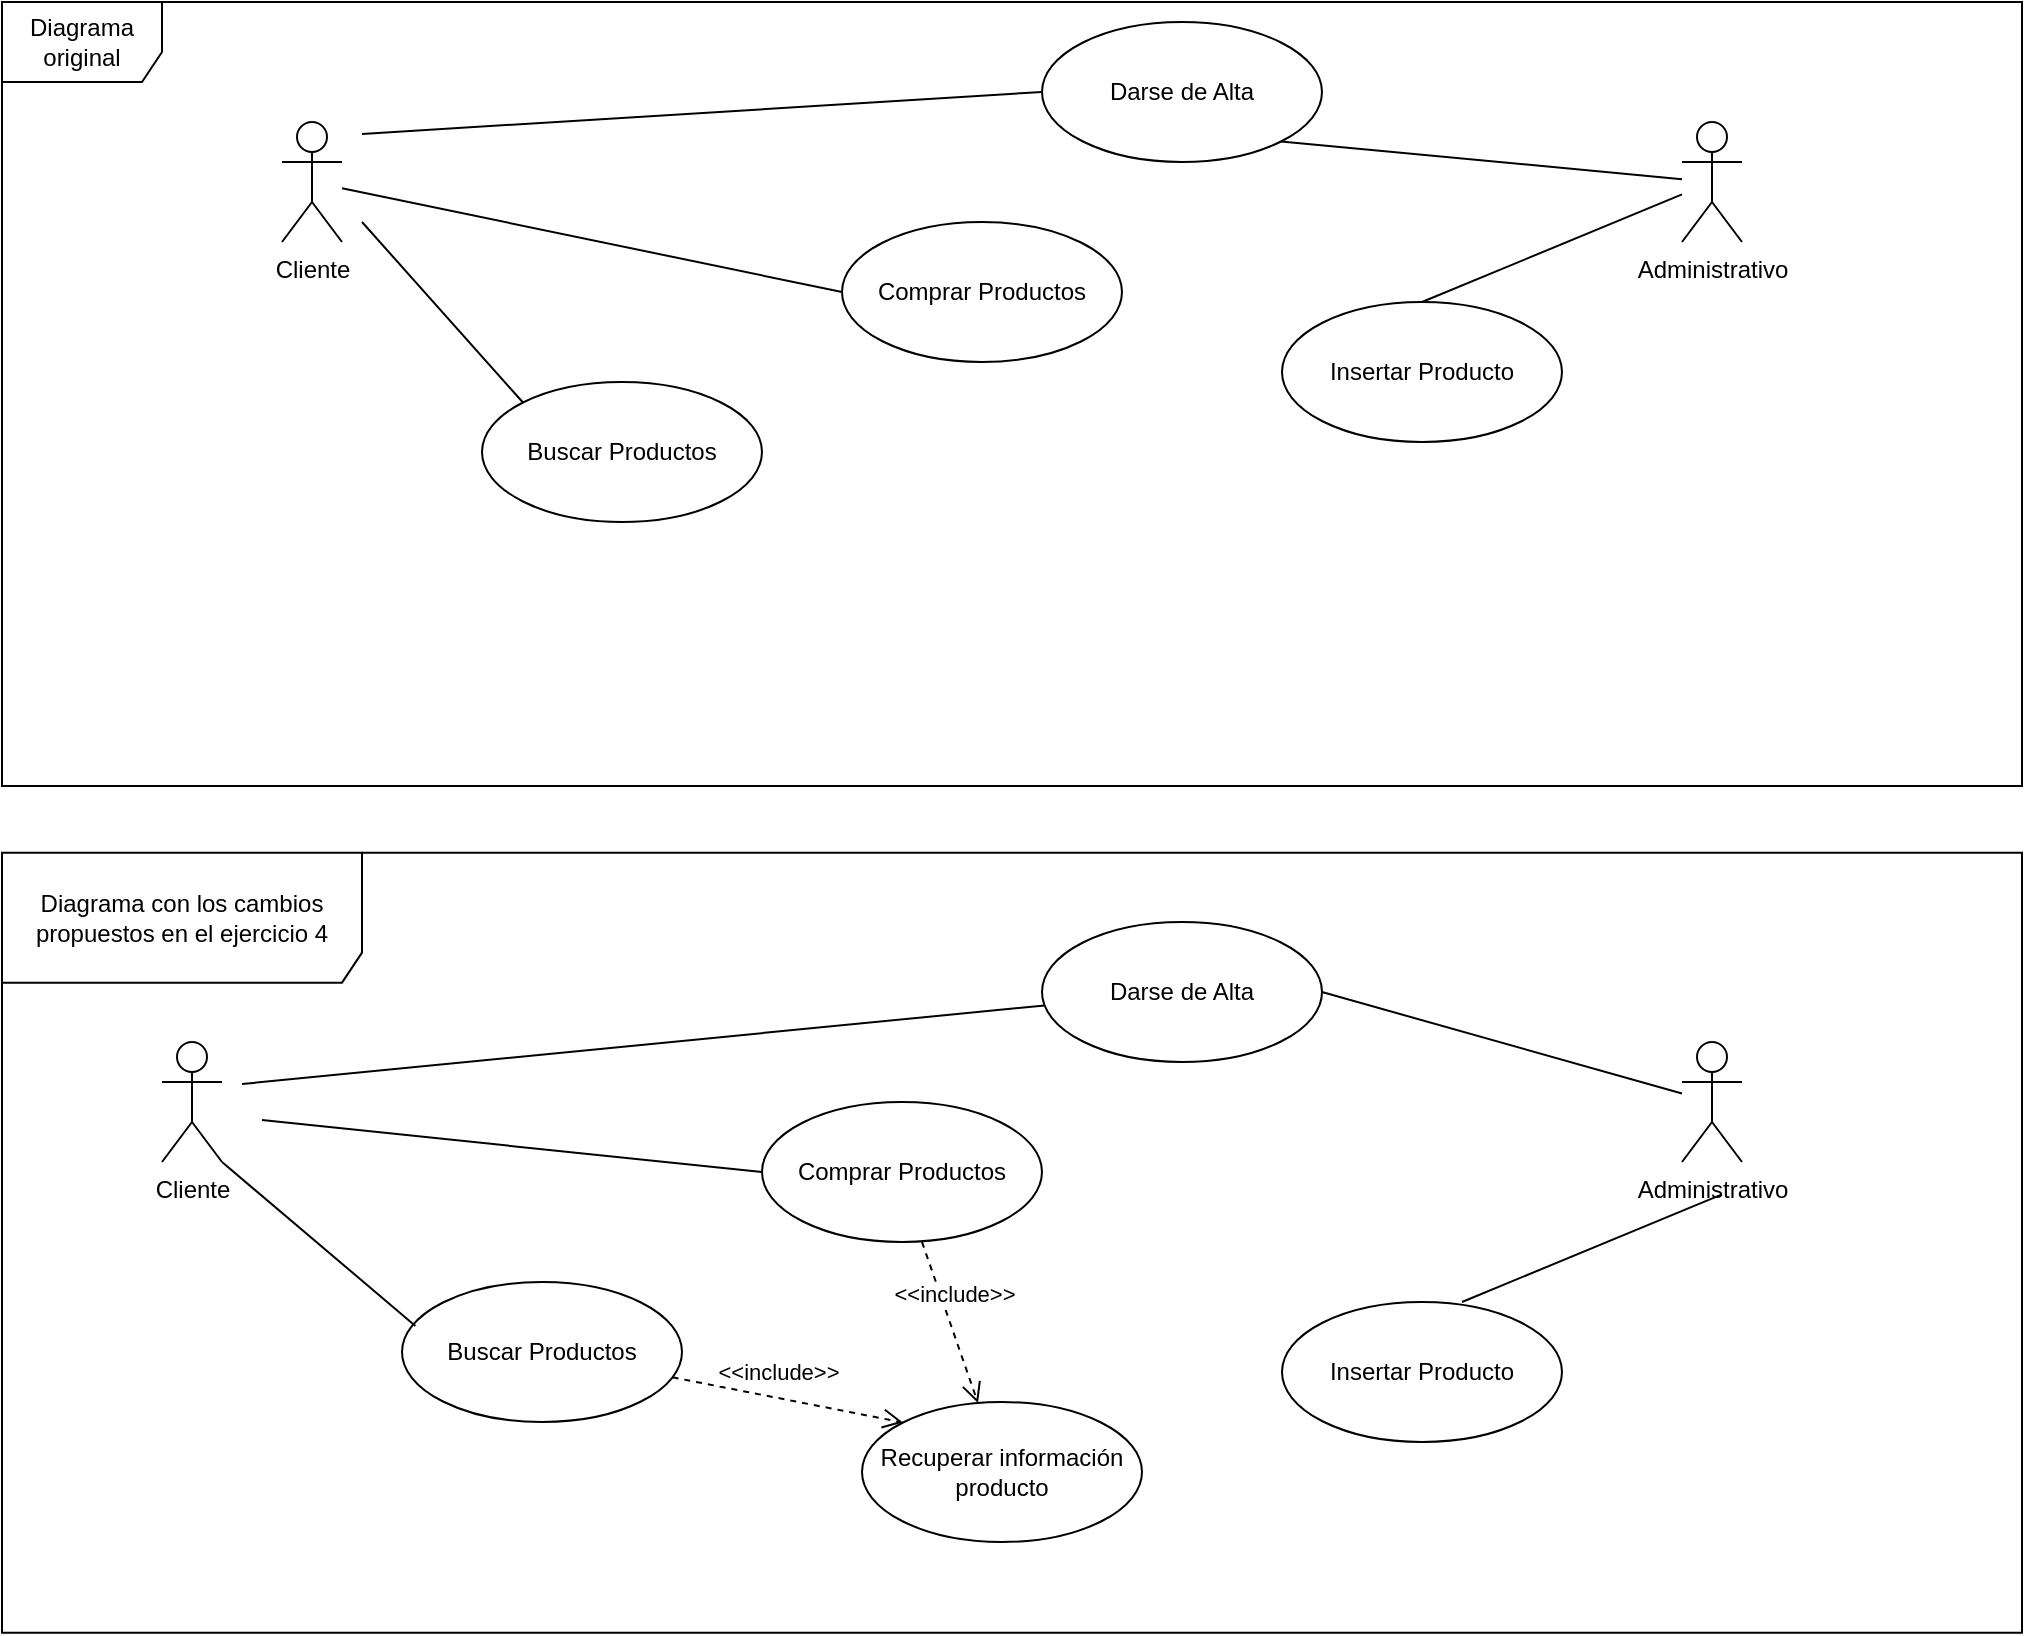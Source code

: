 <mxfile version="26.0.16" pages="6">
  <diagram name="Dia Casos de Uso" id="e7e014a7-5840-1c2e-5031-d8a46d1fe8dd">
    <mxGraphModel dx="878" dy="435" grid="1" gridSize="10" guides="1" tooltips="1" connect="1" arrows="1" fold="1" page="1" pageScale="1" pageWidth="1169" pageHeight="826" background="#ffffff" math="0" shadow="0">
      <root>
        <mxCell id="0" />
        <mxCell id="1" parent="0" />
        <mxCell id="reJXCeZaUsh4rS7zFX-W-1" value="Diagrama original" style="shape=umlFrame;whiteSpace=wrap;html=1;width=80;height=40;" parent="1" vertex="1">
          <mxGeometry x="40" y="10" width="1010" height="392" as="geometry" />
        </mxCell>
        <mxCell id="peyAzBbjP7zFCUwVKN7W-41" value="Cliente" style="shape=umlActor;verticalLabelPosition=bottom;labelBackgroundColor=#ffffff;verticalAlign=top;html=1;" parent="1" vertex="1">
          <mxGeometry x="180" y="70" width="30" height="60" as="geometry" />
        </mxCell>
        <mxCell id="peyAzBbjP7zFCUwVKN7W-42" value="Comprar Productos" style="ellipse;whiteSpace=wrap;html=1;" parent="1" vertex="1">
          <mxGeometry x="460" y="120" width="140" height="70" as="geometry" />
        </mxCell>
        <mxCell id="peyAzBbjP7zFCUwVKN7W-43" value="Buscar Productos" style="ellipse;whiteSpace=wrap;html=1;" parent="1" vertex="1">
          <mxGeometry x="280" y="200" width="140" height="70" as="geometry" />
        </mxCell>
        <mxCell id="peyAzBbjP7zFCUwVKN7W-44" value="Darse de Alta" style="ellipse;whiteSpace=wrap;html=1;" parent="1" vertex="1">
          <mxGeometry x="560" y="20" width="140" height="70" as="geometry" />
        </mxCell>
        <mxCell id="peyAzBbjP7zFCUwVKN7W-45" value="" style="html=1;verticalAlign=bottom;endArrow=none;endFill=0;exitX=0;exitY=0.5;exitDx=0;exitDy=0;" parent="1" source="peyAzBbjP7zFCUwVKN7W-42" target="peyAzBbjP7zFCUwVKN7W-41" edge="1">
          <mxGeometry x="-0.765" y="-111" width="80" relative="1" as="geometry">
            <mxPoint x="300" y="280" as="sourcePoint" />
            <mxPoint x="210" y="90" as="targetPoint" />
            <mxPoint as="offset" />
          </mxGeometry>
        </mxCell>
        <mxCell id="peyAzBbjP7zFCUwVKN7W-46" value="" style="html=1;verticalAlign=bottom;endArrow=none;endFill=0;exitX=0;exitY=0;exitDx=0;exitDy=0;" parent="1" source="peyAzBbjP7zFCUwVKN7W-43" edge="1">
          <mxGeometry x="-0.765" y="-111" width="80" relative="1" as="geometry">
            <mxPoint x="290" y="65" as="sourcePoint" />
            <mxPoint x="220" y="120" as="targetPoint" />
            <mxPoint as="offset" />
          </mxGeometry>
        </mxCell>
        <mxCell id="peyAzBbjP7zFCUwVKN7W-47" value="" style="html=1;verticalAlign=bottom;endArrow=none;endFill=0;exitX=0;exitY=0.5;exitDx=0;exitDy=0;" parent="1" source="peyAzBbjP7zFCUwVKN7W-44" edge="1">
          <mxGeometry x="-0.765" y="-111" width="80" relative="1" as="geometry">
            <mxPoint x="300" y="75" as="sourcePoint" />
            <mxPoint x="220" y="76" as="targetPoint" />
            <mxPoint as="offset" />
          </mxGeometry>
        </mxCell>
        <mxCell id="peyAzBbjP7zFCUwVKN7W-48" value="Administrativo" style="shape=umlActor;verticalLabelPosition=bottom;labelBackgroundColor=#ffffff;verticalAlign=top;html=1;" parent="1" vertex="1">
          <mxGeometry x="880" y="70" width="30" height="60" as="geometry" />
        </mxCell>
        <mxCell id="peyAzBbjP7zFCUwVKN7W-50" value="Insertar Producto" style="ellipse;whiteSpace=wrap;html=1;" parent="1" vertex="1">
          <mxGeometry x="680" y="160" width="140" height="70" as="geometry" />
        </mxCell>
        <mxCell id="peyAzBbjP7zFCUwVKN7W-51" value="" style="html=1;verticalAlign=bottom;endArrow=none;endFill=0;exitX=1;exitY=1;exitDx=0;exitDy=0;" parent="1" source="peyAzBbjP7zFCUwVKN7W-44" target="peyAzBbjP7zFCUwVKN7W-48" edge="1">
          <mxGeometry x="-0.765" y="-111" width="80" relative="1" as="geometry">
            <mxPoint x="480" y="155" as="sourcePoint" />
            <mxPoint x="240" y="120" as="targetPoint" />
            <mxPoint as="offset" />
          </mxGeometry>
        </mxCell>
        <mxCell id="peyAzBbjP7zFCUwVKN7W-52" value="" style="html=1;verticalAlign=bottom;endArrow=none;endFill=0;entryX=0.5;entryY=0;entryDx=0;entryDy=0;" parent="1" source="peyAzBbjP7zFCUwVKN7W-48" target="peyAzBbjP7zFCUwVKN7W-50" edge="1">
          <mxGeometry x="-0.765" y="-111" width="80" relative="1" as="geometry">
            <mxPoint x="490" y="165" as="sourcePoint" />
            <mxPoint x="250" y="130" as="targetPoint" />
            <mxPoint as="offset" />
          </mxGeometry>
        </mxCell>
        <mxCell id="reJXCeZaUsh4rS7zFX-W-2" value="Diagrama con los cambios propuestos en el ejercicio 4" style="shape=umlFrame;whiteSpace=wrap;html=1;width=180;height=65;" parent="1" vertex="1">
          <mxGeometry x="40" y="435.33" width="1010" height="390" as="geometry" />
        </mxCell>
        <mxCell id="reJXCeZaUsh4rS7zFX-W-45" value="Cliente" style="shape=umlActor;verticalLabelPosition=bottom;labelBackgroundColor=#ffffff;verticalAlign=top;html=1;" parent="1" vertex="1">
          <mxGeometry x="120" y="530" width="30" height="60" as="geometry" />
        </mxCell>
        <mxCell id="reJXCeZaUsh4rS7zFX-W-46" value="Administrativo" style="shape=umlActor;verticalLabelPosition=bottom;labelBackgroundColor=#ffffff;verticalAlign=top;html=1;" parent="1" vertex="1">
          <mxGeometry x="880" y="530" width="30" height="60" as="geometry" />
        </mxCell>
        <mxCell id="reJXCeZaUsh4rS7zFX-W-47" value="Darse de Alta" style="ellipse;whiteSpace=wrap;html=1;" parent="1" vertex="1">
          <mxGeometry x="560" y="470" width="140" height="70" as="geometry" />
        </mxCell>
        <mxCell id="reJXCeZaUsh4rS7zFX-W-48" value="Comprar Productos" style="ellipse;whiteSpace=wrap;html=1;" parent="1" vertex="1">
          <mxGeometry x="420" y="560" width="140" height="70" as="geometry" />
        </mxCell>
        <mxCell id="reJXCeZaUsh4rS7zFX-W-49" value="Buscar Productos" style="ellipse;whiteSpace=wrap;html=1;" parent="1" vertex="1">
          <mxGeometry x="240" y="650" width="140" height="70" as="geometry" />
        </mxCell>
        <mxCell id="reJXCeZaUsh4rS7zFX-W-50" value="Insertar Producto" style="ellipse;whiteSpace=wrap;html=1;" parent="1" vertex="1">
          <mxGeometry x="680" y="660" width="140" height="70" as="geometry" />
        </mxCell>
        <mxCell id="reJXCeZaUsh4rS7zFX-W-51" value="&amp;lt;&amp;lt;include&amp;gt;&amp;gt;" style="html=1;verticalAlign=bottom;endArrow=open;dashed=1;endSize=8;exitX=0.5;exitY=1;exitDx=0;exitDy=0;" parent="1" edge="1">
          <mxGeometry x="-0.1" y="4" relative="1" as="geometry">
            <mxPoint x="500" y="630" as="sourcePoint" />
            <mxPoint x="528.006" y="710.518" as="targetPoint" />
            <mxPoint as="offset" />
          </mxGeometry>
        </mxCell>
        <mxCell id="reJXCeZaUsh4rS7zFX-W-52" value="Recuperar información producto" style="ellipse;whiteSpace=wrap;html=1;" parent="1" vertex="1">
          <mxGeometry x="470" y="710" width="140" height="70" as="geometry" />
        </mxCell>
        <mxCell id="reJXCeZaUsh4rS7zFX-W-53" value="&amp;lt;&amp;lt;include&amp;gt;&amp;gt;" style="html=1;verticalAlign=bottom;endArrow=open;dashed=1;endSize=8;entryX=0;entryY=0;entryDx=0;entryDy=0;" parent="1" source="reJXCeZaUsh4rS7zFX-W-49" target="reJXCeZaUsh4rS7zFX-W-52" edge="1">
          <mxGeometry x="-0.1" y="4" relative="1" as="geometry">
            <mxPoint x="398.36" y="276.99" as="sourcePoint" />
            <mxPoint x="510" y="315" as="targetPoint" />
            <mxPoint as="offset" />
          </mxGeometry>
        </mxCell>
        <mxCell id="reJXCeZaUsh4rS7zFX-W-54" value="" style="html=1;verticalAlign=bottom;endArrow=none;endFill=0;entryX=0.5;entryY=0;entryDx=0;entryDy=0;" parent="1" edge="1">
          <mxGeometry x="-0.765" y="-111" width="80" relative="1" as="geometry">
            <mxPoint x="900" y="606.207" as="sourcePoint" />
            <mxPoint x="770" y="660" as="targetPoint" />
            <mxPoint as="offset" />
          </mxGeometry>
        </mxCell>
        <mxCell id="reJXCeZaUsh4rS7zFX-W-55" value="" style="html=1;verticalAlign=bottom;endArrow=none;endFill=0;exitX=1;exitY=0.5;exitDx=0;exitDy=0;" parent="1" source="reJXCeZaUsh4rS7zFX-W-47" target="reJXCeZaUsh4rS7zFX-W-46" edge="1">
          <mxGeometry x="-0.765" y="-111" width="80" relative="1" as="geometry">
            <mxPoint x="659.997" y="511.159" as="sourcePoint" />
            <mxPoint x="860.5" y="530.0" as="targetPoint" />
            <mxPoint as="offset" />
          </mxGeometry>
        </mxCell>
        <mxCell id="reJXCeZaUsh4rS7zFX-W-56" value="" style="html=1;verticalAlign=bottom;endArrow=none;endFill=0;" parent="1" source="reJXCeZaUsh4rS7zFX-W-47" edge="1">
          <mxGeometry x="-0.765" y="-111" width="80" relative="1" as="geometry">
            <mxPoint x="490" y="530" as="sourcePoint" />
            <mxPoint x="160" y="551" as="targetPoint" />
            <mxPoint as="offset" />
          </mxGeometry>
        </mxCell>
        <mxCell id="reJXCeZaUsh4rS7zFX-W-57" value="" style="html=1;verticalAlign=bottom;endArrow=none;endFill=0;exitX=0;exitY=0.5;exitDx=0;exitDy=0;" parent="1" source="reJXCeZaUsh4rS7zFX-W-48" edge="1">
          <mxGeometry x="-0.765" y="-111" width="80" relative="1" as="geometry">
            <mxPoint x="420" y="620.94" as="sourcePoint" />
            <mxPoint x="170" y="569.053" as="targetPoint" />
            <mxPoint as="offset" />
          </mxGeometry>
        </mxCell>
        <mxCell id="reJXCeZaUsh4rS7zFX-W-59" value="" style="html=1;verticalAlign=bottom;endArrow=none;endFill=0;exitX=0.048;exitY=0.314;exitDx=0;exitDy=0;exitPerimeter=0;entryX=1;entryY=1;entryDx=0;entryDy=0;entryPerimeter=0;" parent="1" source="reJXCeZaUsh4rS7zFX-W-49" target="reJXCeZaUsh4rS7zFX-W-45" edge="1">
          <mxGeometry x="-0.765" y="-111" width="80" relative="1" as="geometry">
            <mxPoint x="310.503" y="220.251" as="sourcePoint" />
            <mxPoint x="230" y="130" as="targetPoint" />
            <mxPoint as="offset" />
          </mxGeometry>
        </mxCell>
      </root>
    </mxGraphModel>
  </diagram>
  <diagram id="4f1WD7OtIoCp4wATO2-B" name="D.Secuencia CU001">
    <mxGraphModel dx="878" dy="435" grid="1" gridSize="10" guides="1" tooltips="1" connect="1" arrows="1" fold="1" page="1" pageScale="1" pageWidth="827" pageHeight="1169" math="0" shadow="0">
      <root>
        <mxCell id="ivtQCA6dUdX5x4wMnf0Y-0" />
        <mxCell id="ivtQCA6dUdX5x4wMnf0Y-1" parent="ivtQCA6dUdX5x4wMnf0Y-0" />
        <mxCell id="ivtQCA6dUdX5x4wMnf0Y-24" value="loop" style="shape=umlFrame;whiteSpace=wrap;html=1;width=60;height=20;" parent="ivtQCA6dUdX5x4wMnf0Y-1" vertex="1">
          <mxGeometry x="130" y="355" width="300" height="85" as="geometry" />
        </mxCell>
        <mxCell id="ivtQCA6dUdX5x4wMnf0Y-18" value="alt" style="shape=umlFrame;whiteSpace=wrap;html=1;width=60;height=20;" parent="ivtQCA6dUdX5x4wMnf0Y-1" vertex="1">
          <mxGeometry x="110" y="310" width="700" height="230" as="geometry" />
        </mxCell>
        <mxCell id="ivtQCA6dUdX5x4wMnf0Y-2" value="cliente" style="shape=umlLifeline;participant=umlActor;perimeter=lifelinePerimeter;whiteSpace=wrap;html=1;container=1;collapsible=0;recursiveResize=0;verticalAlign=top;spacingTop=36;labelBackgroundColor=#ffffff;outlineConnect=0;" parent="ivtQCA6dUdX5x4wMnf0Y-1" vertex="1">
          <mxGeometry x="210" y="40" width="20" height="560" as="geometry" />
        </mxCell>
        <mxCell id="ivtQCA6dUdX5x4wMnf0Y-6" value="" style="html=1;points=[];perimeter=orthogonalPerimeter;" parent="ivtQCA6dUdX5x4wMnf0Y-2" vertex="1">
          <mxGeometry x="5" y="80" width="10" height="440" as="geometry" />
        </mxCell>
        <mxCell id="ivtQCA6dUdX5x4wMnf0Y-3" value=":BuscarProductos" style="shape=umlLifeline;participant=umlBoundary;perimeter=lifelinePerimeter;whiteSpace=wrap;html=1;container=1;collapsible=0;recursiveResize=0;verticalAlign=top;spacingTop=36;labelBackgroundColor=#ffffff;outlineConnect=0;" parent="ivtQCA6dUdX5x4wMnf0Y-1" vertex="1">
          <mxGeometry x="350" y="40" width="50" height="560" as="geometry" />
        </mxCell>
        <mxCell id="ivtQCA6dUdX5x4wMnf0Y-7" value="" style="html=1;points=[];perimeter=orthogonalPerimeter;" parent="ivtQCA6dUdX5x4wMnf0Y-3" vertex="1">
          <mxGeometry x="20" y="80" width="10" height="440" as="geometry" />
        </mxCell>
        <mxCell id="ivtQCA6dUdX5x4wMnf0Y-4" value=":DatosProductos" style="shape=umlLifeline;participant=umlEntity;perimeter=lifelinePerimeter;whiteSpace=wrap;html=1;container=1;collapsible=0;recursiveResize=0;verticalAlign=top;spacingTop=36;labelBackgroundColor=#ffffff;outlineConnect=0;" parent="ivtQCA6dUdX5x4wMnf0Y-1" vertex="1">
          <mxGeometry x="760" y="40" width="40" height="560" as="geometry" />
        </mxCell>
        <mxCell id="ivtQCA6dUdX5x4wMnf0Y-13" value="" style="html=1;points=[];perimeter=orthogonalPerimeter;" parent="ivtQCA6dUdX5x4wMnf0Y-4" vertex="1">
          <mxGeometry x="15" y="180" width="10" height="60" as="geometry" />
        </mxCell>
        <mxCell id="ivtQCA6dUdX5x4wMnf0Y-5" value=":GestionProductos" style="shape=umlLifeline;participant=umlControl;perimeter=lifelinePerimeter;whiteSpace=wrap;html=1;container=1;collapsible=0;recursiveResize=0;verticalAlign=top;spacingTop=36;labelBackgroundColor=#ffffff;outlineConnect=0;" parent="ivtQCA6dUdX5x4wMnf0Y-1" vertex="1">
          <mxGeometry x="560" y="40" width="40" height="560" as="geometry" />
        </mxCell>
        <mxCell id="ivtQCA6dUdX5x4wMnf0Y-12" value="" style="html=1;points=[];perimeter=orthogonalPerimeter;" parent="ivtQCA6dUdX5x4wMnf0Y-5" vertex="1">
          <mxGeometry x="15" y="170" width="10" height="80" as="geometry" />
        </mxCell>
        <mxCell id="ivtQCA6dUdX5x4wMnf0Y-8" value="buscarProductos()" style="html=1;verticalAlign=bottom;endArrow=block;entryX=0.094;entryY=0.003;entryDx=0;entryDy=0;entryPerimeter=0;" parent="ivtQCA6dUdX5x4wMnf0Y-1" source="ivtQCA6dUdX5x4wMnf0Y-2" target="ivtQCA6dUdX5x4wMnf0Y-7" edge="1">
          <mxGeometry width="80" relative="1" as="geometry">
            <mxPoint x="160" y="620" as="sourcePoint" />
            <mxPoint x="240" y="620" as="targetPoint" />
          </mxGeometry>
        </mxCell>
        <mxCell id="ivtQCA6dUdX5x4wMnf0Y-10" value="mostrarCriterios()" style="html=1;verticalAlign=bottom;endArrow=block;entryX=0.5;entryY=0.083;entryDx=0;entryDy=0;entryPerimeter=0;" parent="ivtQCA6dUdX5x4wMnf0Y-1" source="ivtQCA6dUdX5x4wMnf0Y-7" target="ivtQCA6dUdX5x4wMnf0Y-6" edge="1">
          <mxGeometry width="80" relative="1" as="geometry">
            <mxPoint x="160" y="620" as="sourcePoint" />
            <mxPoint x="240" y="620" as="targetPoint" />
          </mxGeometry>
        </mxCell>
        <mxCell id="ivtQCA6dUdX5x4wMnf0Y-11" value="criterios" style="html=1;verticalAlign=bottom;endArrow=open;dashed=1;endSize=8;entryX=-0.259;entryY=0.177;entryDx=0;entryDy=0;entryPerimeter=0;" parent="ivtQCA6dUdX5x4wMnf0Y-1" source="ivtQCA6dUdX5x4wMnf0Y-6" target="ivtQCA6dUdX5x4wMnf0Y-7" edge="1">
          <mxGeometry relative="1" as="geometry">
            <mxPoint x="240" y="620" as="sourcePoint" />
            <mxPoint x="160" y="620" as="targetPoint" />
          </mxGeometry>
        </mxCell>
        <mxCell id="ivtQCA6dUdX5x4wMnf0Y-14" value="buscarProductos(criterios)" style="html=1;verticalAlign=bottom;endArrow=block;entryX=0.418;entryY=0.024;entryDx=0;entryDy=0;entryPerimeter=0;" parent="ivtQCA6dUdX5x4wMnf0Y-1" target="ivtQCA6dUdX5x4wMnf0Y-12" edge="1">
          <mxGeometry width="80" relative="1" as="geometry">
            <mxPoint x="380.004" y="210.0" as="sourcePoint" />
            <mxPoint x="571.62" y="210.0" as="targetPoint" />
          </mxGeometry>
        </mxCell>
        <mxCell id="ivtQCA6dUdX5x4wMnf0Y-15" value="buscarProductos(criterios)" style="html=1;verticalAlign=bottom;endArrow=block;entryX=0.182;entryY=0.003;entryDx=0;entryDy=0;entryPerimeter=0;exitX=1.241;exitY=0.112;exitDx=0;exitDy=0;exitPerimeter=0;" parent="ivtQCA6dUdX5x4wMnf0Y-1" source="ivtQCA6dUdX5x4wMnf0Y-12" target="ivtQCA6dUdX5x4wMnf0Y-13" edge="1">
          <mxGeometry width="80" relative="1" as="geometry">
            <mxPoint x="590" y="220" as="sourcePoint" />
            <mxPoint x="770" y="222" as="targetPoint" />
          </mxGeometry>
        </mxCell>
        <mxCell id="ivtQCA6dUdX5x4wMnf0Y-16" value="productos" style="html=1;verticalAlign=bottom;endArrow=open;dashed=1;endSize=8;" parent="ivtQCA6dUdX5x4wMnf0Y-1" edge="1">
          <mxGeometry relative="1" as="geometry">
            <mxPoint x="780" y="280" as="sourcePoint" />
            <mxPoint x="590" y="280" as="targetPoint" />
          </mxGeometry>
        </mxCell>
        <mxCell id="ivtQCA6dUdX5x4wMnf0Y-17" value="productos" style="html=1;verticalAlign=bottom;endArrow=open;dashed=1;endSize=8;entryX=1.035;entryY=0.385;entryDx=0;entryDy=0;entryPerimeter=0;" parent="ivtQCA6dUdX5x4wMnf0Y-1" target="ivtQCA6dUdX5x4wMnf0Y-7" edge="1">
          <mxGeometry relative="1" as="geometry">
            <mxPoint x="580" y="290" as="sourcePoint" />
            <mxPoint x="390" y="290" as="targetPoint" />
          </mxGeometry>
        </mxCell>
        <mxCell id="ivtQCA6dUdX5x4wMnf0Y-19" value="[hay productos]" style="text;html=1;align=center;verticalAlign=middle;resizable=0;points=[];autosize=1;" parent="ivtQCA6dUdX5x4wMnf0Y-1" vertex="1">
          <mxGeometry x="110" y="330" width="100" height="20" as="geometry" />
        </mxCell>
        <mxCell id="ivtQCA6dUdX5x4wMnf0Y-20" value="[no hay productos]" style="text;html=1;align=center;verticalAlign=middle;resizable=0;points=[];autosize=1;" parent="ivtQCA6dUdX5x4wMnf0Y-1" vertex="1">
          <mxGeometry x="110" y="488" width="110" height="20" as="geometry" />
        </mxCell>
        <mxCell id="ivtQCA6dUdX5x4wMnf0Y-21" value="" style="line;strokeWidth=1;fillColor=none;align=left;verticalAlign=middle;spacingTop=-1;spacingLeft=3;spacingRight=3;rotatable=0;labelPosition=right;points=[];portConstraint=eastwest;dashed=1;" parent="ivtQCA6dUdX5x4wMnf0Y-1" vertex="1">
          <mxGeometry x="110" y="480" width="700" height="8" as="geometry" />
        </mxCell>
        <mxCell id="ivtQCA6dUdX5x4wMnf0Y-23" value="noProductos" style="html=1;verticalAlign=bottom;endArrow=open;dashed=1;endSize=8;" parent="ivtQCA6dUdX5x4wMnf0Y-1" edge="1">
          <mxGeometry relative="1" as="geometry">
            <mxPoint x="370" y="510" as="sourcePoint" />
            <mxPoint x="230" y="510" as="targetPoint" />
          </mxGeometry>
        </mxCell>
        <mxCell id="ivtQCA6dUdX5x4wMnf0Y-25" value="[para cada &lt;br&gt;producto]" style="text;html=1;align=center;verticalAlign=middle;resizable=0;points=[];autosize=1;" parent="ivtQCA6dUdX5x4wMnf0Y-1" vertex="1">
          <mxGeometry x="130" y="380" width="70" height="30" as="geometry" />
        </mxCell>
        <mxCell id="ivtQCA6dUdX5x4wMnf0Y-27" value="mostrarDatosProducto()" style="html=1;verticalAlign=bottom;endArrow=block;exitX=0;exitY=0.614;exitDx=0;exitDy=0;exitPerimeter=0;" parent="ivtQCA6dUdX5x4wMnf0Y-1" source="ivtQCA6dUdX5x4wMnf0Y-7" edge="1">
          <mxGeometry x="-0.067" width="80" relative="1" as="geometry">
            <mxPoint x="110" y="620" as="sourcePoint" />
            <mxPoint x="220" y="390" as="targetPoint" />
            <mxPoint x="-1" as="offset" />
          </mxGeometry>
        </mxCell>
      </root>
    </mxGraphModel>
  </diagram>
  <diagram id="RRdd5SYt7SSlsOA90MhD" name="D.Secuencia CU001 BIS">
    <mxGraphModel dx="1108" dy="482" grid="1" gridSize="10" guides="1" tooltips="1" connect="1" arrows="1" fold="1" page="1" pageScale="1" pageWidth="827" pageHeight="1169" math="0" shadow="0">
      <root>
        <mxCell id="2M9a11WU54mTgExnEKtL-0" />
        <mxCell id="2M9a11WU54mTgExnEKtL-1" parent="2M9a11WU54mTgExnEKtL-0" />
        <mxCell id="fM0GSQkkwfbI1YpquLyl-1" value="alt" style="shape=umlFrame;whiteSpace=wrap;html=1;width=60;height=20;" parent="2M9a11WU54mTgExnEKtL-1" vertex="1">
          <mxGeometry x="95" y="230" width="365" height="190" as="geometry" />
        </mxCell>
        <mxCell id="fM0GSQkkwfbI1YpquLyl-0" value="loop" style="shape=umlFrame;whiteSpace=wrap;html=1;width=60;height=20;" parent="2M9a11WU54mTgExnEKtL-1" vertex="1">
          <mxGeometry x="130" y="270" width="300" height="70" as="geometry" />
        </mxCell>
        <mxCell id="fM0GSQkkwfbI1YpquLyl-2" value="cliente" style="shape=umlLifeline;participant=umlActor;perimeter=lifelinePerimeter;whiteSpace=wrap;html=1;container=1;collapsible=0;recursiveResize=0;verticalAlign=top;spacingTop=36;labelBackgroundColor=#ffffff;outlineConnect=0;" parent="2M9a11WU54mTgExnEKtL-1" vertex="1">
          <mxGeometry x="210" y="40" width="20" height="420" as="geometry" />
        </mxCell>
        <mxCell id="fM0GSQkkwfbI1YpquLyl-3" value="" style="html=1;points=[];perimeter=orthogonalPerimeter;" parent="fM0GSQkkwfbI1YpquLyl-2" vertex="1">
          <mxGeometry x="5" y="80" width="10" height="310" as="geometry" />
        </mxCell>
        <mxCell id="fM0GSQkkwfbI1YpquLyl-4" value=":BuscarProductos" style="shape=umlLifeline;participant=umlBoundary;perimeter=lifelinePerimeter;whiteSpace=wrap;html=1;container=1;collapsible=0;recursiveResize=0;verticalAlign=top;spacingTop=36;labelBackgroundColor=#ffffff;outlineConnect=0;" parent="2M9a11WU54mTgExnEKtL-1" vertex="1">
          <mxGeometry x="350" y="40" width="50" height="420" as="geometry" />
        </mxCell>
        <mxCell id="fM0GSQkkwfbI1YpquLyl-5" value="" style="html=1;points=[];perimeter=orthogonalPerimeter;" parent="fM0GSQkkwfbI1YpquLyl-4" vertex="1">
          <mxGeometry x="20" y="80" width="10" height="270" as="geometry" />
        </mxCell>
        <mxCell id="fM0GSQkkwfbI1YpquLyl-10" value="buscarProductos()" style="html=1;verticalAlign=bottom;endArrow=block;entryX=0.094;entryY=0.003;entryDx=0;entryDy=0;entryPerimeter=0;" parent="2M9a11WU54mTgExnEKtL-1" source="fM0GSQkkwfbI1YpquLyl-2" target="fM0GSQkkwfbI1YpquLyl-5" edge="1">
          <mxGeometry width="80" relative="1" as="geometry">
            <mxPoint x="160" y="620" as="sourcePoint" />
            <mxPoint x="240" y="620" as="targetPoint" />
          </mxGeometry>
        </mxCell>
        <mxCell id="fM0GSQkkwfbI1YpquLyl-17" value="[hay productos]" style="text;html=1;align=center;verticalAlign=middle;resizable=0;points=[];autosize=1;" parent="2M9a11WU54mTgExnEKtL-1" vertex="1">
          <mxGeometry x="95" y="250" width="100" height="20" as="geometry" />
        </mxCell>
        <mxCell id="fM0GSQkkwfbI1YpquLyl-18" value="[no hay productos]" style="text;html=1;align=center;verticalAlign=middle;resizable=0;points=[];autosize=1;" parent="2M9a11WU54mTgExnEKtL-1" vertex="1">
          <mxGeometry x="100" y="368" width="110" height="20" as="geometry" />
        </mxCell>
        <mxCell id="fM0GSQkkwfbI1YpquLyl-19" value="" style="line;strokeWidth=1;fillColor=none;align=left;verticalAlign=middle;spacingTop=-1;spacingLeft=3;spacingRight=3;rotatable=0;labelPosition=right;points=[];portConstraint=eastwest;dashed=1;" parent="2M9a11WU54mTgExnEKtL-1" vertex="1">
          <mxGeometry x="95" y="360" width="365" height="8" as="geometry" />
        </mxCell>
        <mxCell id="fM0GSQkkwfbI1YpquLyl-20" value="noProductos" style="html=1;verticalAlign=bottom;endArrow=open;dashed=1;endSize=8;entryX=1.4;entryY=0.861;entryDx=0;entryDy=0;entryPerimeter=0;exitX=0;exitY=0.989;exitDx=0;exitDy=0;exitPerimeter=0;" parent="2M9a11WU54mTgExnEKtL-1" source="fM0GSQkkwfbI1YpquLyl-5" target="fM0GSQkkwfbI1YpquLyl-3" edge="1">
          <mxGeometry relative="1" as="geometry">
            <mxPoint x="375" y="380" as="sourcePoint" />
            <mxPoint x="230" y="510" as="targetPoint" />
          </mxGeometry>
        </mxCell>
        <mxCell id="fM0GSQkkwfbI1YpquLyl-21" value="[para cada &lt;br&gt;producto]" style="text;html=1;align=center;verticalAlign=middle;resizable=0;points=[];autosize=1;" parent="2M9a11WU54mTgExnEKtL-1" vertex="1">
          <mxGeometry x="140" y="297.5" width="70" height="30" as="geometry" />
        </mxCell>
        <mxCell id="fM0GSQkkwfbI1YpquLyl-22" value="mostrarDatosProducto()" style="html=1;verticalAlign=bottom;endArrow=block;exitX=-0.3;exitY=0.648;exitDx=0;exitDy=0;exitPerimeter=0;" parent="2M9a11WU54mTgExnEKtL-1" source="fM0GSQkkwfbI1YpquLyl-5" target="fM0GSQkkwfbI1YpquLyl-3" edge="1">
          <mxGeometry x="-0.067" width="80" relative="1" as="geometry">
            <mxPoint x="110" y="620" as="sourcePoint" />
            <mxPoint x="220" y="390" as="targetPoint" />
            <mxPoint x="-1" as="offset" />
          </mxGeometry>
        </mxCell>
        <mxCell id="Nh_MIiayk0pr2uVWsqUl-0" value="ref" style="shape=umlFrame;whiteSpace=wrap;html=1;width=60;height=20;" parent="2M9a11WU54mTgExnEKtL-1" vertex="1">
          <mxGeometry x="300" y="165" width="290" height="55" as="geometry" />
        </mxCell>
        <mxCell id="Nh_MIiayk0pr2uVWsqUl-2" value="RecuperarInfoProductos():productos" style="text;html=1;align=center;verticalAlign=middle;resizable=0;points=[];autosize=1;" parent="2M9a11WU54mTgExnEKtL-1" vertex="1">
          <mxGeometry x="380" y="180" width="210" height="20" as="geometry" />
        </mxCell>
      </root>
    </mxGraphModel>
  </diagram>
  <diagram id="uRDI6iDCV5Zr8pnU6gch" name="D.Secuencia CU002">
    <mxGraphModel dx="878" dy="435" grid="1" gridSize="10" guides="1" tooltips="1" connect="1" arrows="1" fold="1" page="1" pageScale="1" pageWidth="827" pageHeight="1169" math="0" shadow="0">
      <root>
        <mxCell id="s2asfqjaZn6FTztq8lzK-0" />
        <mxCell id="s2asfqjaZn6FTztq8lzK-1" parent="s2asfqjaZn6FTztq8lzK-0" />
        <mxCell id="S70UI0-glejD0fxq_VNP-0" value="loop" style="shape=umlFrame;whiteSpace=wrap;html=1;width=60;height=20;fillColor=#0050ef;strokeColor=#001DBC;fontColor=#ffffff;" parent="s2asfqjaZn6FTztq8lzK-1" vertex="1">
          <mxGeometry x="90" y="140" width="740" height="470" as="geometry" />
        </mxCell>
        <mxCell id="S70UI0-glejD0fxq_VNP-4" value=":NuevoProducto" style="shape=umlLifeline;participant=umlBoundary;perimeter=lifelinePerimeter;whiteSpace=wrap;html=1;container=1;collapsible=0;recursiveResize=0;verticalAlign=top;spacingTop=36;labelBackgroundColor=#ffffff;outlineConnect=0;" parent="s2asfqjaZn6FTztq8lzK-1" vertex="1">
          <mxGeometry x="350" y="40" width="50" height="600" as="geometry" />
        </mxCell>
        <mxCell id="XRF5tzdER3aWOR9Rdjkl-4" value="alt" style="shape=umlFrame;whiteSpace=wrap;html=1;width=60;height=20;fillColor=#d80073;strokeColor=#A50040;fontColor=#ffffff;" parent="S70UI0-glejD0fxq_VNP-4" vertex="1">
          <mxGeometry x="-250" y="240" width="710" height="310" as="geometry" />
        </mxCell>
        <mxCell id="XRF5tzdER3aWOR9Rdjkl-8" value="alt" style="shape=umlFrame;whiteSpace=wrap;html=1;width=70;height=15;fillColor=#008a00;strokeColor=#005700;fontColor=#ffffff;" parent="S70UI0-glejD0fxq_VNP-4" vertex="1">
          <mxGeometry x="-220" y="320" width="670" height="170" as="geometry" />
        </mxCell>
        <mxCell id="S70UI0-glejD0fxq_VNP-5" value="" style="html=1;points=[];perimeter=orthogonalPerimeter;" parent="S70UI0-glejD0fxq_VNP-4" vertex="1">
          <mxGeometry x="15" y="80" width="20" height="460" as="geometry" />
        </mxCell>
        <mxCell id="XRF5tzdER3aWOR9Rdjkl-14" value="productoExistente" style="html=1;verticalAlign=bottom;endArrow=open;dashed=1;endSize=8;" parent="S70UI0-glejD0fxq_VNP-4" edge="1">
          <mxGeometry relative="1" as="geometry">
            <mxPoint x="15" y="340" as="sourcePoint" />
            <mxPoint x="-126" y="340" as="targetPoint" />
          </mxGeometry>
        </mxCell>
        <mxCell id="XRF5tzdER3aWOR9Rdjkl-9" value="[prod existe]" style="text;html=1;align=center;verticalAlign=middle;resizable=0;points=[];autosize=1;fillColor=#008a00;strokeColor=#005700;fontColor=#ffffff;" parent="S70UI0-glejD0fxq_VNP-4" vertex="1">
          <mxGeometry x="-220" y="340" width="80" height="20" as="geometry" />
        </mxCell>
        <mxCell id="XRF5tzdER3aWOR9Rdjkl-18" value=":Producto" style="shape=umlLifeline;participant=umlControl;perimeter=lifelinePerimeter;whiteSpace=wrap;html=1;container=1;collapsible=0;recursiveResize=0;verticalAlign=top;spacingTop=36;labelBackgroundColor=#ffffff;outlineConnect=0;" parent="S70UI0-glejD0fxq_VNP-4" vertex="1">
          <mxGeometry x="330" y="360" width="40" height="240" as="geometry" />
        </mxCell>
        <mxCell id="XRF5tzdER3aWOR9Rdjkl-21" value="" style="html=1;points=[];perimeter=orthogonalPerimeter;" parent="XRF5tzdER3aWOR9Rdjkl-18" vertex="1">
          <mxGeometry x="15" y="70" width="10" height="40" as="geometry" />
        </mxCell>
        <mxCell id="p7qPgaHbBnm841rJ7pd7-0" value="return" style="html=1;verticalAlign=bottom;endArrow=open;dashed=1;endSize=8;exitX=0.083;exitY=1.022;exitDx=0;exitDy=0;exitPerimeter=0;entryX=1;entryY=0.82;entryDx=0;entryDy=0;entryPerimeter=0;" edge="1" parent="XRF5tzdER3aWOR9Rdjkl-18">
          <mxGeometry relative="1" as="geometry">
            <mxPoint x="95" y="100" as="sourcePoint" />
            <mxPoint x="25" y="101" as="targetPoint" />
          </mxGeometry>
        </mxCell>
        <mxCell id="XRF5tzdER3aWOR9Rdjkl-12" value="" style="line;strokeWidth=2;fillColor=#008a00;align=left;verticalAlign=middle;spacingTop=-1;spacingLeft=3;spacingRight=3;rotatable=0;labelPosition=right;points=[];portConstraint=eastwest;dashed=1;strokeColor=#005700;fontColor=#ffffff;" parent="S70UI0-glejD0fxq_VNP-4" vertex="1">
          <mxGeometry x="-220" y="360" width="670" height="8" as="geometry" />
        </mxCell>
        <mxCell id="XRF5tzdER3aWOR9Rdjkl-7" value="" style="line;strokeWidth=2;fillColor=#d80073;align=left;verticalAlign=middle;spacingTop=-1;spacingLeft=3;spacingRight=3;rotatable=0;labelPosition=right;points=[];portConstraint=eastwest;dashed=1;strokeColor=#A50040;fontColor=#ffffff;" parent="S70UI0-glejD0fxq_VNP-4" vertex="1">
          <mxGeometry x="-250" y="500" width="710" height="8" as="geometry" />
        </mxCell>
        <mxCell id="XRF5tzdER3aWOR9Rdjkl-6" value="[datos no válidos]" style="text;html=1;align=center;verticalAlign=middle;resizable=0;points=[];autosize=1;fillColor=#d80073;strokeColor=#A50040;fontColor=#ffffff;" parent="S70UI0-glejD0fxq_VNP-4" vertex="1">
          <mxGeometry x="-250" y="508" width="110" height="20" as="geometry" />
        </mxCell>
        <mxCell id="S70UI0-glejD0fxq_VNP-2" value="cliente" style="shape=umlLifeline;participant=umlActor;perimeter=lifelinePerimeter;whiteSpace=wrap;html=1;container=1;collapsible=0;recursiveResize=0;verticalAlign=top;spacingTop=36;labelBackgroundColor=#ffffff;outlineConnect=0;" parent="s2asfqjaZn6FTztq8lzK-1" vertex="1">
          <mxGeometry x="210" y="40" width="20" height="600" as="geometry" />
        </mxCell>
        <mxCell id="S70UI0-glejD0fxq_VNP-3" value="" style="html=1;points=[];perimeter=orthogonalPerimeter;" parent="S70UI0-glejD0fxq_VNP-2" vertex="1">
          <mxGeometry x="5" y="80" width="10" height="480" as="geometry" />
        </mxCell>
        <mxCell id="p7qPgaHbBnm841rJ7pd7-3" value="return" style="html=1;verticalAlign=bottom;endArrow=open;dashed=1;endSize=8;exitX=0.2;exitY=0.917;exitDx=0;exitDy=0;exitPerimeter=0;" edge="1" parent="S70UI0-glejD0fxq_VNP-2">
          <mxGeometry relative="1" as="geometry">
            <mxPoint x="155" y="480.5" as="sourcePoint" />
            <mxPoint x="20" y="480" as="targetPoint" />
          </mxGeometry>
        </mxCell>
        <mxCell id="S70UI0-glejD0fxq_VNP-6" value=":DatosProductos" style="shape=umlLifeline;participant=umlEntity;perimeter=lifelinePerimeter;whiteSpace=wrap;html=1;container=1;collapsible=0;recursiveResize=0;verticalAlign=top;spacingTop=36;labelBackgroundColor=#ffffff;outlineConnect=0;" parent="s2asfqjaZn6FTztq8lzK-1" vertex="1">
          <mxGeometry x="760" y="40" width="40" height="600" as="geometry" />
        </mxCell>
        <mxCell id="S70UI0-glejD0fxq_VNP-7" value="" style="html=1;points=[];perimeter=orthogonalPerimeter;" parent="S70UI0-glejD0fxq_VNP-6" vertex="1">
          <mxGeometry x="15" y="267.5" width="10" height="25" as="geometry" />
        </mxCell>
        <mxCell id="XRF5tzdER3aWOR9Rdjkl-17" value="" style="html=1;points=[];perimeter=orthogonalPerimeter;" parent="S70UI0-glejD0fxq_VNP-6" vertex="1">
          <mxGeometry x="15" y="440" width="10" height="30" as="geometry" />
        </mxCell>
        <mxCell id="S70UI0-glejD0fxq_VNP-8" value=":GestionProductos" style="shape=umlLifeline;participant=umlControl;perimeter=lifelinePerimeter;whiteSpace=wrap;html=1;container=1;collapsible=0;recursiveResize=0;verticalAlign=top;spacingTop=36;labelBackgroundColor=#ffffff;outlineConnect=0;" parent="s2asfqjaZn6FTztq8lzK-1" vertex="1">
          <mxGeometry x="560" y="40" width="40" height="590" as="geometry" />
        </mxCell>
        <mxCell id="S70UI0-glejD0fxq_VNP-9" value="" style="html=1;points=[];perimeter=orthogonalPerimeter;" parent="S70UI0-glejD0fxq_VNP-8" vertex="1">
          <mxGeometry x="15" y="260" width="10" height="50" as="geometry" />
        </mxCell>
        <mxCell id="XRF5tzdER3aWOR9Rdjkl-16" value="" style="html=1;points=[];perimeter=orthogonalPerimeter;" parent="S70UI0-glejD0fxq_VNP-8" vertex="1">
          <mxGeometry x="15" y="370" width="10" height="120" as="geometry" />
        </mxCell>
        <mxCell id="S70UI0-glejD0fxq_VNP-10" value="nuevoProducto()" style="html=1;verticalAlign=bottom;endArrow=block;entryX=0.094;entryY=0.003;entryDx=0;entryDy=0;entryPerimeter=0;" parent="s2asfqjaZn6FTztq8lzK-1" source="S70UI0-glejD0fxq_VNP-2" target="S70UI0-glejD0fxq_VNP-5" edge="1">
          <mxGeometry width="80" relative="1" as="geometry">
            <mxPoint x="160" y="620" as="sourcePoint" />
            <mxPoint x="240" y="620" as="targetPoint" />
          </mxGeometry>
        </mxCell>
        <mxCell id="S70UI0-glejD0fxq_VNP-11" value="datosProducto()" style="html=1;verticalAlign=bottom;endArrow=block;entryX=0.5;entryY=0.083;entryDx=0;entryDy=0;entryPerimeter=0;" parent="s2asfqjaZn6FTztq8lzK-1" source="S70UI0-glejD0fxq_VNP-5" target="S70UI0-glejD0fxq_VNP-3" edge="1">
          <mxGeometry width="80" relative="1" as="geometry">
            <mxPoint x="160" y="620" as="sourcePoint" />
            <mxPoint x="240" y="620" as="targetPoint" />
          </mxGeometry>
        </mxCell>
        <mxCell id="S70UI0-glejD0fxq_VNP-12" value="datos" style="html=1;verticalAlign=bottom;endArrow=open;dashed=1;endSize=8;entryX=0.02;entryY=0.163;entryDx=0;entryDy=0;entryPerimeter=0;" parent="s2asfqjaZn6FTztq8lzK-1" source="S70UI0-glejD0fxq_VNP-3" target="S70UI0-glejD0fxq_VNP-5" edge="1">
          <mxGeometry relative="1" as="geometry">
            <mxPoint x="240" y="620" as="sourcePoint" />
            <mxPoint x="160" y="620" as="targetPoint" />
          </mxGeometry>
        </mxCell>
        <mxCell id="S70UI0-glejD0fxq_VNP-13" value="comprobarAlta(datos)" style="html=1;verticalAlign=bottom;endArrow=block;entryX=0.418;entryY=0.024;entryDx=0;entryDy=0;entryPerimeter=0;" parent="s2asfqjaZn6FTztq8lzK-1" source="S70UI0-glejD0fxq_VNP-5" target="S70UI0-glejD0fxq_VNP-9" edge="1">
          <mxGeometry width="80" relative="1" as="geometry">
            <mxPoint x="380.004" y="210" as="sourcePoint" />
            <mxPoint x="571.62" y="210.0" as="targetPoint" />
          </mxGeometry>
        </mxCell>
        <mxCell id="S70UI0-glejD0fxq_VNP-14" value="comprobarAlta(datos)" style="html=1;verticalAlign=bottom;endArrow=block;entryX=0.182;entryY=0.003;entryDx=0;entryDy=0;entryPerimeter=0;" parent="s2asfqjaZn6FTztq8lzK-1" source="S70UI0-glejD0fxq_VNP-9" target="S70UI0-glejD0fxq_VNP-7" edge="1">
          <mxGeometry width="80" relative="1" as="geometry">
            <mxPoint x="590" y="220" as="sourcePoint" />
            <mxPoint x="770" y="222" as="targetPoint" />
          </mxGeometry>
        </mxCell>
        <mxCell id="S70UI0-glejD0fxq_VNP-15" value="existe" style="html=1;verticalAlign=bottom;endArrow=open;dashed=1;endSize=8;exitX=0.083;exitY=1.022;exitDx=0;exitDy=0;exitPerimeter=0;" parent="s2asfqjaZn6FTztq8lzK-1" source="S70UI0-glejD0fxq_VNP-7" target="S70UI0-glejD0fxq_VNP-9" edge="1">
          <mxGeometry relative="1" as="geometry">
            <mxPoint x="780" y="280" as="sourcePoint" />
            <mxPoint x="590" y="280" as="targetPoint" />
          </mxGeometry>
        </mxCell>
        <mxCell id="S70UI0-glejD0fxq_VNP-16" value="existe" style="html=1;verticalAlign=bottom;endArrow=open;dashed=1;endSize=8;exitX=0.167;exitY=1.006;exitDx=0;exitDy=0;exitPerimeter=0;entryX=1;entryY=0.496;entryDx=0;entryDy=0;entryPerimeter=0;" parent="s2asfqjaZn6FTztq8lzK-1" source="S70UI0-glejD0fxq_VNP-9" target="S70UI0-glejD0fxq_VNP-5" edge="1">
          <mxGeometry relative="1" as="geometry">
            <mxPoint x="580" y="290" as="sourcePoint" />
            <mxPoint x="390" y="360" as="targetPoint" />
          </mxGeometry>
        </mxCell>
        <mxCell id="XRF5tzdER3aWOR9Rdjkl-0" value="[para cada &lt;br&gt;producto]" style="text;html=1;align=center;verticalAlign=middle;resizable=0;points=[];autosize=1;fillColor=#0050ef;strokeColor=#001DBC;fontColor=#ffffff;" parent="s2asfqjaZn6FTztq8lzK-1" vertex="1">
          <mxGeometry x="110" y="170" width="70" height="30" as="geometry" />
        </mxCell>
        <mxCell id="XRF5tzdER3aWOR9Rdjkl-1" value="" style="html=1;points=[];perimeter=orthogonalPerimeter;" parent="s2asfqjaZn6FTztq8lzK-1" vertex="1">
          <mxGeometry x="380" y="220" width="20" height="30" as="geometry" />
        </mxCell>
        <mxCell id="XRF5tzdER3aWOR9Rdjkl-3" value="validarDatos()" style="html=1;verticalAlign=bottom;endArrow=block;edgeStyle=orthogonalEdgeStyle;curved=1;entryX=0.97;entryY=0.033;entryDx=0;entryDy=0;entryPerimeter=0;" parent="s2asfqjaZn6FTztq8lzK-1" target="XRF5tzdER3aWOR9Rdjkl-1" edge="1">
          <mxGeometry width="80" relative="1" as="geometry">
            <mxPoint x="385" y="210" as="sourcePoint" />
            <mxPoint x="400" y="240" as="targetPoint" />
            <Array as="points">
              <mxPoint x="385" y="200" />
              <mxPoint x="440" y="200" />
              <mxPoint x="440" y="221" />
            </Array>
          </mxGeometry>
        </mxCell>
        <mxCell id="XRF5tzdER3aWOR9Rdjkl-5" value="[datos válidos]" style="text;html=1;align=center;verticalAlign=middle;resizable=0;points=[];autosize=1;fillColor=#d80073;strokeColor=#A50040;fontColor=#ffffff;" parent="s2asfqjaZn6FTztq8lzK-1" vertex="1">
          <mxGeometry x="110" y="300" width="90" height="20" as="geometry" />
        </mxCell>
        <mxCell id="XRF5tzdER3aWOR9Rdjkl-19" value="nuevoProducto(datos)" style="html=1;verticalAlign=bottom;endArrow=block;entryX=0.5;entryY=0.017;entryDx=0;entryDy=0;entryPerimeter=0;" parent="s2asfqjaZn6FTztq8lzK-1" target="XRF5tzdER3aWOR9Rdjkl-16" edge="1">
          <mxGeometry x="-0.02" y="-9" width="80" relative="1" as="geometry">
            <mxPoint x="384" y="411" as="sourcePoint" />
            <mxPoint x="560" y="430" as="targetPoint" />
            <mxPoint as="offset" />
          </mxGeometry>
        </mxCell>
        <mxCell id="XRF5tzdER3aWOR9Rdjkl-20" value="nuevo(datos)" style="html=1;verticalAlign=bottom;endArrow=block;" parent="s2asfqjaZn6FTztq8lzK-1" edge="1">
          <mxGeometry width="80" relative="1" as="geometry">
            <mxPoint x="586" y="430" as="sourcePoint" />
            <mxPoint x="690" y="430" as="targetPoint" />
          </mxGeometry>
        </mxCell>
        <mxCell id="S70UI0-glejD0fxq_VNP-20" value="datosNoValidos" style="html=1;verticalAlign=bottom;endArrow=open;dashed=1;endSize=8;" parent="s2asfqjaZn6FTztq8lzK-1" edge="1">
          <mxGeometry relative="1" as="geometry">
            <mxPoint x="365" y="570" as="sourcePoint" />
            <mxPoint x="224" y="570" as="targetPoint" />
          </mxGeometry>
        </mxCell>
        <mxCell id="XRF5tzdER3aWOR9Rdjkl-10" value="[no existe]" style="text;html=1;align=center;verticalAlign=middle;resizable=0;points=[];autosize=1;fillColor=#008a00;strokeColor=#005700;fontColor=#ffffff;" parent="s2asfqjaZn6FTztq8lzK-1" vertex="1">
          <mxGeometry x="130" y="410" width="70" height="20" as="geometry" />
        </mxCell>
        <mxCell id="XRF5tzdER3aWOR9Rdjkl-22" value="guardarProducto()" style="html=1;verticalAlign=bottom;endArrow=block;entryX=0.1;entryY=0.018;entryDx=0;entryDy=0;entryPerimeter=0;" parent="s2asfqjaZn6FTztq8lzK-1" source="XRF5tzdER3aWOR9Rdjkl-16" target="XRF5tzdER3aWOR9Rdjkl-21" edge="1">
          <mxGeometry width="80" relative="1" as="geometry">
            <mxPoint x="590" y="470" as="sourcePoint" />
            <mxPoint x="694" y="470" as="targetPoint" />
          </mxGeometry>
        </mxCell>
        <mxCell id="XRF5tzdER3aWOR9Rdjkl-23" value="guardar()" style="html=1;verticalAlign=bottom;endArrow=block;entryX=0;entryY=0.01;entryDx=0;entryDy=0;entryPerimeter=0;exitX=1.01;exitY=0.194;exitDx=0;exitDy=0;exitPerimeter=0;" parent="s2asfqjaZn6FTztq8lzK-1" source="XRF5tzdER3aWOR9Rdjkl-21" target="XRF5tzdER3aWOR9Rdjkl-17" edge="1">
          <mxGeometry width="80" relative="1" as="geometry">
            <mxPoint x="710" y="480" as="sourcePoint" />
            <mxPoint x="771" y="479.998" as="targetPoint" />
          </mxGeometry>
        </mxCell>
        <mxCell id="p7qPgaHbBnm841rJ7pd7-1" value="return" style="html=1;verticalAlign=bottom;endArrow=open;dashed=1;endSize=8;exitX=0.083;exitY=1.022;exitDx=0;exitDy=0;exitPerimeter=0;entryX=1;entryY=0.917;entryDx=0;entryDy=0;entryPerimeter=0;" edge="1" parent="s2asfqjaZn6FTztq8lzK-1">
          <mxGeometry relative="1" as="geometry">
            <mxPoint x="695" y="510" as="sourcePoint" />
            <mxPoint x="590" y="510.54" as="targetPoint" />
          </mxGeometry>
        </mxCell>
        <mxCell id="p7qPgaHbBnm841rJ7pd7-2" value="return" style="html=1;verticalAlign=bottom;endArrow=open;dashed=1;endSize=8;exitX=0.2;exitY=0.917;exitDx=0;exitDy=0;exitPerimeter=0;entryX=1;entryY=0.867;entryDx=0;entryDy=0;entryPerimeter=0;" edge="1" parent="s2asfqjaZn6FTztq8lzK-1" source="XRF5tzdER3aWOR9Rdjkl-16" target="S70UI0-glejD0fxq_VNP-5">
          <mxGeometry relative="1" as="geometry">
            <mxPoint x="555" y="519.5" as="sourcePoint" />
            <mxPoint x="450" y="520" as="targetPoint" />
          </mxGeometry>
        </mxCell>
      </root>
    </mxGraphModel>
  </diagram>
  <diagram id="p6I9AAlzcdYqrOeg3Spx" name="D.Secuencia CU003">
    <mxGraphModel dx="2674" dy="803" grid="1" gridSize="10" guides="1" tooltips="1" connect="1" arrows="1" fold="1" page="1" pageScale="1" pageWidth="827" pageHeight="1169" math="0" shadow="0">
      <root>
        <mxCell id="TOJOuSTWwBS5npJA74XZ-0" />
        <mxCell id="TOJOuSTWwBS5npJA74XZ-1" parent="TOJOuSTWwBS5npJA74XZ-0" />
        <mxCell id="cGzvJtRdP0Fl5jrl48Lq-15" value="opt" style="shape=umlFrame;whiteSpace=wrap;html=1;fillColor=#e3c800;strokeColor=#B09500;fontColor=#ffffff;" vertex="1" parent="TOJOuSTWwBS5npJA74XZ-1">
          <mxGeometry x="-110" y="485" width="1160" height="485" as="geometry" />
        </mxCell>
        <mxCell id="cGzvJtRdP0Fl5jrl48Lq-5" value="opt" style="shape=umlFrame;whiteSpace=wrap;html=1;fillColor=#e51400;strokeColor=#B20000;fontColor=#ffffff;" vertex="1" parent="TOJOuSTWwBS5npJA74XZ-1">
          <mxGeometry x="130" y="740" width="830" height="190" as="geometry" />
        </mxCell>
        <mxCell id="hvubTdL2LXTLM3brnTXg-28" value="opt" style="shape=umlFrame;whiteSpace=wrap;html=1;width=70;height=15;fillColor=#008a00;strokeColor=#005700;fontColor=#ffffff;" parent="TOJOuSTWwBS5npJA74XZ-1" vertex="1">
          <mxGeometry x="-100" y="570" width="1080" height="380" as="geometry" />
        </mxCell>
        <mxCell id="hvubTdL2LXTLM3brnTXg-6" value="loop" style="shape=umlFrame;whiteSpace=wrap;html=1;width=50;height=15;fillColor=#0050ef;strokeColor=#001DBC;fontColor=#ffffff;" parent="TOJOuSTWwBS5npJA74XZ-1" vertex="1">
          <mxGeometry x="-160" y="230" width="1320" height="180" as="geometry" />
        </mxCell>
        <mxCell id="hvubTdL2LXTLM3brnTXg-11" value="alt" style="shape=umlFrame;whiteSpace=wrap;html=1;width=60;height=20;fillColor=#d80073;strokeColor=#A50040;fontColor=#ffffff;" parent="TOJOuSTWwBS5npJA74XZ-1" vertex="1">
          <mxGeometry x="-150" y="310" width="720" height="90" as="geometry" />
        </mxCell>
        <mxCell id="lROJfeRpXxGFkvdSh1UE-0" value="Usuario" style="shape=umlLifeline;participant=umlActor;perimeter=lifelinePerimeter;whiteSpace=wrap;html=1;container=1;collapsible=0;recursiveResize=0;verticalAlign=top;spacingTop=36;labelBackgroundColor=#ffffff;outlineConnect=0;" parent="TOJOuSTWwBS5npJA74XZ-1" vertex="1">
          <mxGeometry x="50" y="40" width="20" height="1000" as="geometry" />
        </mxCell>
        <mxCell id="lROJfeRpXxGFkvdSh1UE-2" value="" style="html=1;points=[];perimeter=orthogonalPerimeter;" parent="lROJfeRpXxGFkvdSh1UE-0" vertex="1">
          <mxGeometry x="5" y="80" width="10" height="900" as="geometry" />
        </mxCell>
        <mxCell id="lROJfeRpXxGFkvdSh1UE-1" value=":RealizarCompra" style="shape=umlLifeline;participant=umlBoundary;perimeter=lifelinePerimeter;whiteSpace=wrap;html=1;container=1;collapsible=0;recursiveResize=0;verticalAlign=top;spacingTop=36;labelBackgroundColor=#ffffff;outlineConnect=0;" parent="TOJOuSTWwBS5npJA74XZ-1" vertex="1">
          <mxGeometry x="270" y="50" width="50" height="990" as="geometry" />
        </mxCell>
        <mxCell id="lROJfeRpXxGFkvdSh1UE-3" value="" style="html=1;points=[];perimeter=orthogonalPerimeter;" parent="lROJfeRpXxGFkvdSh1UE-1" vertex="1">
          <mxGeometry x="20" y="100" width="10" height="860" as="geometry" />
        </mxCell>
        <mxCell id="lROJfeRpXxGFkvdSh1UE-4" value="realizarCompra()" style="html=1;verticalAlign=bottom;endArrow=block;entryX=0.135;entryY=0.002;entryDx=0;entryDy=0;entryPerimeter=0;" parent="TOJOuSTWwBS5npJA74XZ-1" source="lROJfeRpXxGFkvdSh1UE-2" target="lROJfeRpXxGFkvdSh1UE-3" edge="1">
          <mxGeometry x="0.139" y="10" width="80" relative="1" as="geometry">
            <mxPoint x="40" y="940" as="sourcePoint" />
            <mxPoint x="120" y="940" as="targetPoint" />
            <mxPoint x="1" as="offset" />
          </mxGeometry>
        </mxCell>
        <mxCell id="lROJfeRpXxGFkvdSh1UE-5" value="ref" style="shape=umlFrame;whiteSpace=wrap;html=1;width=60;height=20;" parent="TOJOuSTWwBS5npJA74XZ-1" vertex="1">
          <mxGeometry x="200" y="160" width="310" height="40" as="geometry" />
        </mxCell>
        <mxCell id="hvubTdL2LXTLM3brnTXg-3" value="RecuperarInfoProductos():productos" style="text;html=1;" parent="TOJOuSTWwBS5npJA74XZ-1" vertex="1">
          <mxGeometry x="302.71" y="165" width="220" height="30" as="geometry" />
        </mxCell>
        <mxCell id="hvubTdL2LXTLM3brnTXg-5" value="mostrarProductos()" style="html=1;verticalAlign=bottom;endArrow=block;exitX=0.2;exitY=0.08;exitDx=0;exitDy=0;exitPerimeter=0;entryX=1;entryY=0.11;entryDx=0;entryDy=0;entryPerimeter=0;" parent="TOJOuSTWwBS5npJA74XZ-1" source="lROJfeRpXxGFkvdSh1UE-3" target="lROJfeRpXxGFkvdSh1UE-2" edge="1">
          <mxGeometry x="-0.128" width="80" relative="1" as="geometry">
            <mxPoint x="75" y="160.05" as="sourcePoint" />
            <mxPoint x="302.1" y="160.05" as="targetPoint" />
            <mxPoint as="offset" />
          </mxGeometry>
        </mxCell>
        <mxCell id="hvubTdL2LXTLM3brnTXg-7" value="[finDeCompra false]" style="text;html=1;align=center;verticalAlign=middle;resizable=0;points=[];autosize=1;fillColor=#0050ef;strokeColor=#001DBC;fontColor=#ffffff;" parent="TOJOuSTWwBS5npJA74XZ-1" vertex="1">
          <mxGeometry x="-150" y="250" width="120" height="20" as="geometry" />
        </mxCell>
        <mxCell id="hvubTdL2LXTLM3brnTXg-8" value="datosProducto" style="html=1;verticalAlign=bottom;endArrow=open;dashed=1;endSize=8;exitX=1.1;exitY=0.156;exitDx=0;exitDy=0;exitPerimeter=0;" parent="TOJOuSTWwBS5npJA74XZ-1" source="lROJfeRpXxGFkvdSh1UE-2" target="lROJfeRpXxGFkvdSh1UE-3" edge="1">
          <mxGeometry relative="1" as="geometry">
            <mxPoint x="210" y="370" as="sourcePoint" />
            <mxPoint x="130" y="370" as="targetPoint" />
          </mxGeometry>
        </mxCell>
        <mxCell id="hvubTdL2LXTLM3brnTXg-12" value="[hay existencias]" style="text;html=1;align=center;verticalAlign=middle;resizable=0;points=[];autosize=1;fillColor=#d80073;strokeColor=#A50040;fontColor=#ffffff;" parent="TOJOuSTWwBS5npJA74XZ-1" vertex="1">
          <mxGeometry x="-140" y="330" width="100" height="20" as="geometry" />
        </mxCell>
        <mxCell id="hvubTdL2LXTLM3brnTXg-14" value="datosTotales" style="html=1;verticalAlign=bottom;endArrow=open;dashed=1;endSize=8;" parent="TOJOuSTWwBS5npJA74XZ-1" edge="1">
          <mxGeometry relative="1" as="geometry">
            <mxPoint x="290" y="339.66" as="sourcePoint" />
            <mxPoint x="60" y="339.66" as="targetPoint" />
          </mxGeometry>
        </mxCell>
        <mxCell id="hvubTdL2LXTLM3brnTXg-15" value="noHayExistencias" style="html=1;verticalAlign=bottom;endArrow=open;dashed=1;endSize=8;exitX=0.107;exitY=0.278;exitDx=0;exitDy=0;exitPerimeter=0;" parent="TOJOuSTWwBS5npJA74XZ-1" edge="1" source="lROJfeRpXxGFkvdSh1UE-3">
          <mxGeometry relative="1" as="geometry">
            <mxPoint x="290" y="370" as="sourcePoint" />
            <mxPoint x="66" y="390" as="targetPoint" />
          </mxGeometry>
        </mxCell>
        <mxCell id="hvubTdL2LXTLM3brnTXg-16" value="" style="line;strokeWidth=2;fillColor=#d80073;align=left;verticalAlign=middle;spacingTop=-1;spacingLeft=3;spacingRight=3;rotatable=0;labelPosition=right;points=[];portConstraint=eastwest;dashed=1;strokeColor=#A50040;fontColor=#ffffff;" parent="TOJOuSTWwBS5npJA74XZ-1" vertex="1">
          <mxGeometry x="-150" y="350" width="720" height="8" as="geometry" />
        </mxCell>
        <mxCell id="hvubTdL2LXTLM3brnTXg-19" value="[no hay]" style="text;html=1;align=center;verticalAlign=middle;resizable=0;points=[];autosize=1;fillColor=#d80073;strokeColor=#A50040;fontColor=#ffffff;" parent="TOJOuSTWwBS5npJA74XZ-1" vertex="1">
          <mxGeometry x="-140" y="370" width="60" height="20" as="geometry" />
        </mxCell>
        <mxCell id="hvubTdL2LXTLM3brnTXg-26" value="confirmarImporte(importe)" style="html=1;verticalAlign=bottom;endArrow=block;entryX=1.124;entryY=0.444;entryDx=0;entryDy=0;entryPerimeter=0;exitX=-0.1;exitY=0.429;exitDx=0;exitDy=0;exitPerimeter=0;" parent="TOJOuSTWwBS5npJA74XZ-1" source="lROJfeRpXxGFkvdSh1UE-3" target="lROJfeRpXxGFkvdSh1UE-2" edge="1">
          <mxGeometry x="-0.204" y="-1" width="80" relative="1" as="geometry">
            <mxPoint x="-70" y="1260" as="sourcePoint" />
            <mxPoint x="67" y="489" as="targetPoint" />
            <mxPoint as="offset" />
          </mxGeometry>
        </mxCell>
        <mxCell id="hvubTdL2LXTLM3brnTXg-29" value="[confirma compra]" style="text;html=1;align=center;verticalAlign=middle;resizable=0;points=[];autosize=1;fillColor=#008a00;strokeColor=#005700;fontColor=#ffffff;" parent="TOJOuSTWwBS5npJA74XZ-1" vertex="1">
          <mxGeometry x="-90" y="605" width="110" height="20" as="geometry" />
        </mxCell>
        <mxCell id="hvubTdL2LXTLM3brnTXg-32" value="confirmacion" style="html=1;verticalAlign=bottom;endArrow=open;dashed=1;endSize=8;exitX=1.055;exitY=0.478;exitDx=0;exitDy=0;exitPerimeter=0;" parent="TOJOuSTWwBS5npJA74XZ-1" source="lROJfeRpXxGFkvdSh1UE-2" edge="1" target="lROJfeRpXxGFkvdSh1UE-3">
          <mxGeometry relative="1" as="geometry">
            <mxPoint x="10" y="940" as="sourcePoint" />
            <mxPoint x="290" y="448" as="targetPoint" />
          </mxGeometry>
        </mxCell>
        <mxCell id="hvubTdL2LXTLM3brnTXg-33" value=":GestorCompra" style="shape=umlLifeline;participant=umlControl;perimeter=lifelinePerimeter;whiteSpace=wrap;html=1;container=1;collapsible=0;recursiveResize=0;verticalAlign=top;spacingTop=36;labelBackgroundColor=#ffffff;outlineConnect=0;" parent="TOJOuSTWwBS5npJA74XZ-1" vertex="1">
          <mxGeometry x="522.71" y="58" width="40" height="982" as="geometry" />
        </mxCell>
        <mxCell id="hvubTdL2LXTLM3brnTXg-63" value="" style="html=1;points=[];perimeter=orthogonalPerimeter;" parent="hvubTdL2LXTLM3brnTXg-33" vertex="1">
          <mxGeometry x="15" y="742" width="10" height="88" as="geometry" />
        </mxCell>
        <mxCell id="80eeIxpGLR83vVknB8Rj-2" value="" style="html=1;points=[];perimeter=orthogonalPerimeter;" vertex="1" parent="hvubTdL2LXTLM3brnTXg-33">
          <mxGeometry x="15" y="202" width="10" height="118" as="geometry" />
        </mxCell>
        <mxCell id="cGzvJtRdP0Fl5jrl48Lq-8" value="" style="html=1;points=[];perimeter=orthogonalPerimeter;" vertex="1" parent="hvubTdL2LXTLM3brnTXg-33">
          <mxGeometry x="15" y="620" width="10" height="53" as="geometry" />
        </mxCell>
        <mxCell id="cGzvJtRdP0Fl5jrl48Lq-12" value="" style="html=1;points=[];perimeter=orthogonalPerimeter;" vertex="1" parent="hvubTdL2LXTLM3brnTXg-33">
          <mxGeometry x="15" y="392" width="10" height="28" as="geometry" />
        </mxCell>
        <mxCell id="hvubTdL2LXTLM3brnTXg-56" value="formaPago()" style="html=1;verticalAlign=bottom;endArrow=block;entryX=0.917;entryY=0.533;entryDx=0;entryDy=0;entryPerimeter=0;" parent="TOJOuSTWwBS5npJA74XZ-1" edge="1" target="lROJfeRpXxGFkvdSh1UE-2" source="lROJfeRpXxGFkvdSh1UE-3">
          <mxGeometry width="80" relative="1" as="geometry">
            <mxPoint x="295" y="610" as="sourcePoint" />
            <mxPoint x="70" y="611" as="targetPoint" />
          </mxGeometry>
        </mxCell>
        <mxCell id="hvubTdL2LXTLM3brnTXg-57" value="forma" style="html=1;verticalAlign=bottom;endArrow=open;dashed=1;endSize=8;exitX=1.167;exitY=0.568;exitDx=0;exitDy=0;exitPerimeter=0;" parent="TOJOuSTWwBS5npJA74XZ-1" edge="1" source="lROJfeRpXxGFkvdSh1UE-2">
          <mxGeometry relative="1" as="geometry">
            <mxPoint x="70" y="630" as="sourcePoint" />
            <mxPoint x="290" y="630" as="targetPoint" />
          </mxGeometry>
        </mxCell>
        <mxCell id="hvubTdL2LXTLM3brnTXg-58" value="datosPago()" style="html=1;verticalAlign=bottom;endArrow=block;exitX=0.071;exitY=0.578;exitDx=0;exitDy=0;exitPerimeter=0;entryX=1;entryY=0.586;entryDx=0;entryDy=0;entryPerimeter=0;" parent="TOJOuSTWwBS5npJA74XZ-1" edge="1" target="lROJfeRpXxGFkvdSh1UE-2" source="lROJfeRpXxGFkvdSh1UE-3">
          <mxGeometry width="80" relative="1" as="geometry">
            <mxPoint x="295" y="649.29" as="sourcePoint" />
            <mxPoint x="70" y="650.29" as="targetPoint" />
          </mxGeometry>
        </mxCell>
        <mxCell id="hvubTdL2LXTLM3brnTXg-59" value="datosPago" style="html=1;verticalAlign=bottom;endArrow=open;dashed=1;endSize=8;exitX=1.143;exitY=0.613;exitDx=0;exitDy=0;exitPerimeter=0;" parent="TOJOuSTWwBS5npJA74XZ-1" edge="1" source="lROJfeRpXxGFkvdSh1UE-2">
          <mxGeometry relative="1" as="geometry">
            <mxPoint x="70" y="670" as="sourcePoint" />
            <mxPoint x="290" y="670" as="targetPoint" />
          </mxGeometry>
        </mxCell>
        <mxCell id="hvubTdL2LXTLM3brnTXg-62" value=":DatosCompra" style="shape=umlLifeline;participant=umlEntity;perimeter=lifelinePerimeter;whiteSpace=wrap;html=1;container=1;collapsible=0;recursiveResize=0;verticalAlign=top;spacingTop=36;labelBackgroundColor=#ffffff;outlineConnect=0;" parent="TOJOuSTWwBS5npJA74XZ-1" vertex="1">
          <mxGeometry x="880" y="60" width="40" height="980" as="geometry" />
        </mxCell>
        <mxCell id="hvubTdL2LXTLM3brnTXg-70" value="" style="html=1;points=[];perimeter=orthogonalPerimeter;" parent="hvubTdL2LXTLM3brnTXg-62" vertex="1">
          <mxGeometry x="15" y="790" width="10" height="20" as="geometry" />
        </mxCell>
        <mxCell id="hvubTdL2LXTLM3brnTXg-64" value="nuevaCompra(datosCompra)" style="html=1;verticalAlign=bottom;endArrow=block;entryX=0.017;entryY=0.001;entryDx=0;entryDy=0;entryPerimeter=0;exitX=1;exitY=0.757;exitDx=0;exitDy=0;exitPerimeter=0;" parent="TOJOuSTWwBS5npJA74XZ-1" edge="1" target="hvubTdL2LXTLM3brnTXg-63" source="lROJfeRpXxGFkvdSh1UE-3">
          <mxGeometry width="80" relative="1" as="geometry">
            <mxPoint x="303" y="840" as="sourcePoint" />
            <mxPoint x="540.71" y="840" as="targetPoint" />
          </mxGeometry>
        </mxCell>
        <mxCell id="hvubTdL2LXTLM3brnTXg-65" value=":Compra" style="shape=umlLifeline;participant=umlControl;perimeter=lifelinePerimeter;whiteSpace=wrap;html=1;container=1;collapsible=0;recursiveResize=0;verticalAlign=top;spacingTop=36;labelBackgroundColor=#ffffff;outlineConnect=0;" parent="TOJOuSTWwBS5npJA74XZ-1" vertex="1">
          <mxGeometry x="660" y="780" width="40" height="130" as="geometry" />
        </mxCell>
        <mxCell id="hvubTdL2LXTLM3brnTXg-66" value="" style="html=1;points=[];perimeter=orthogonalPerimeter;" parent="hvubTdL2LXTLM3brnTXg-65" vertex="1">
          <mxGeometry x="15" y="60" width="10" height="40" as="geometry" />
        </mxCell>
        <mxCell id="hvubTdL2LXTLM3brnTXg-67" value="nuevo(datosCompra)" style="html=1;verticalAlign=bottom;endArrow=block;exitX=0.9;exitY=0.232;exitDx=0;exitDy=0;exitPerimeter=0;" parent="TOJOuSTWwBS5npJA74XZ-1" edge="1" target="hvubTdL2LXTLM3brnTXg-65" source="hvubTdL2LXTLM3brnTXg-63">
          <mxGeometry x="-0.156" width="80" relative="1" as="geometry">
            <mxPoint x="560" y="820" as="sourcePoint" />
            <mxPoint x="668.5" y="820" as="targetPoint" />
            <mxPoint as="offset" />
          </mxGeometry>
        </mxCell>
        <mxCell id="hvubTdL2LXTLM3brnTXg-69" value="guardar()" style="html=1;verticalAlign=bottom;endArrow=block;entryX=0.029;entryY=0.017;entryDx=0;entryDy=0;entryPerimeter=0;" parent="TOJOuSTWwBS5npJA74XZ-1" source="hvubTdL2LXTLM3brnTXg-63" target="hvubTdL2LXTLM3brnTXg-66" edge="1">
          <mxGeometry width="80" relative="1" as="geometry">
            <mxPoint x="560" y="870" as="sourcePoint" />
            <mxPoint x="668.5" y="870" as="targetPoint" />
            <Array as="points">
              <mxPoint x="620" y="840" />
            </Array>
          </mxGeometry>
        </mxCell>
        <mxCell id="hvubTdL2LXTLM3brnTXg-72" value="nuevaCompra(datosCompra)" style="html=1;verticalAlign=bottom;endArrow=block;entryX=0;entryY=0;entryDx=0;entryDy=0;entryPerimeter=0;" parent="TOJOuSTWwBS5npJA74XZ-1" source="hvubTdL2LXTLM3brnTXg-66" target="hvubTdL2LXTLM3brnTXg-70" edge="1">
          <mxGeometry width="80" relative="1" as="geometry">
            <mxPoint x="780" y="880.64" as="sourcePoint" />
            <mxPoint x="893" y="880.004" as="targetPoint" />
          </mxGeometry>
        </mxCell>
        <mxCell id="hvubTdL2LXTLM3brnTXg-73" value="return" style="html=1;verticalAlign=bottom;endArrow=open;dashed=1;endSize=8;exitX=0.4;exitY=0.975;exitDx=0;exitDy=0;exitPerimeter=0;" parent="TOJOuSTWwBS5npJA74XZ-1" source="hvubTdL2LXTLM3brnTXg-70" target="hvubTdL2LXTLM3brnTXg-66" edge="1">
          <mxGeometry relative="1" as="geometry">
            <mxPoint x="190" y="1020" as="sourcePoint" />
            <mxPoint x="110" y="1020" as="targetPoint" />
          </mxGeometry>
        </mxCell>
        <mxCell id="hvubTdL2LXTLM3brnTXg-74" value="return" style="html=1;verticalAlign=bottom;endArrow=open;dashed=1;endSize=8;exitX=0.2;exitY=1;exitDx=0;exitDy=0;exitPerimeter=0;entryX=0.9;entryY=0.907;entryDx=0;entryDy=0;entryPerimeter=0;" parent="TOJOuSTWwBS5npJA74XZ-1" source="hvubTdL2LXTLM3brnTXg-66" target="hvubTdL2LXTLM3brnTXg-63" edge="1">
          <mxGeometry relative="1" as="geometry">
            <mxPoint x="190" y="1020" as="sourcePoint" />
            <mxPoint x="110" y="1020" as="targetPoint" />
          </mxGeometry>
        </mxCell>
        <mxCell id="hvubTdL2LXTLM3brnTXg-75" value="return" style="html=1;verticalAlign=bottom;endArrow=open;dashed=1;endSize=8;exitX=0.429;exitY=0.988;exitDx=0;exitDy=0;exitPerimeter=0;" parent="TOJOuSTWwBS5npJA74XZ-1" source="hvubTdL2LXTLM3brnTXg-63" target="lROJfeRpXxGFkvdSh1UE-3" edge="1">
          <mxGeometry relative="1" as="geometry">
            <mxPoint x="190" y="1020" as="sourcePoint" />
            <mxPoint x="110" y="1020" as="targetPoint" />
          </mxGeometry>
        </mxCell>
        <mxCell id="hvubTdL2LXTLM3brnTXg-76" value="finProceso" style="html=1;verticalAlign=bottom;endArrow=open;dashed=1;endSize=8;entryX=1.072;entryY=0.986;entryDx=0;entryDy=0;entryPerimeter=0;exitX=0.038;exitY=0.998;exitDx=0;exitDy=0;exitPerimeter=0;" parent="TOJOuSTWwBS5npJA74XZ-1" source="lROJfeRpXxGFkvdSh1UE-3" target="lROJfeRpXxGFkvdSh1UE-2" edge="1">
          <mxGeometry relative="1" as="geometry">
            <mxPoint x="291" y="967" as="sourcePoint" />
            <mxPoint x="54" y="950" as="targetPoint" />
          </mxGeometry>
        </mxCell>
        <mxCell id="80eeIxpGLR83vVknB8Rj-0" value=":DatosProductos" style="shape=umlLifeline;participant=umlEntity;perimeter=lifelinePerimeter;whiteSpace=wrap;html=1;container=1;collapsible=0;recursiveResize=0;verticalAlign=top;spacingTop=36;outlineConnect=0;" vertex="1" parent="TOJOuSTWwBS5npJA74XZ-1">
          <mxGeometry x="1050" y="60" width="40" height="940" as="geometry" />
        </mxCell>
        <mxCell id="80eeIxpGLR83vVknB8Rj-3" value="" style="html=1;points=[];perimeter=orthogonalPerimeter;" vertex="1" parent="80eeIxpGLR83vVknB8Rj-0">
          <mxGeometry x="15" y="218" width="10" height="22" as="geometry" />
        </mxCell>
        <mxCell id="hvubTdL2LXTLM3brnTXg-10" value="validarDatos()" style="html=1;verticalAlign=bottom;endArrow=block;exitX=1.017;exitY=0.145;exitDx=0;exitDy=0;exitPerimeter=0;" parent="TOJOuSTWwBS5npJA74XZ-1" source="lROJfeRpXxGFkvdSh1UE-3" target="80eeIxpGLR83vVknB8Rj-2" edge="1">
          <mxGeometry width="80" relative="1" as="geometry">
            <mxPoint x="-70" y="940" as="sourcePoint" />
            <mxPoint x="310" y="270" as="targetPoint" />
          </mxGeometry>
        </mxCell>
        <mxCell id="80eeIxpGLR83vVknB8Rj-4" style="edgeStyle=none;rounded=0;orthogonalLoop=1;jettySize=auto;html=1;entryX=-0.1;entryY=0;entryDx=0;entryDy=0;entryPerimeter=0;" edge="1" parent="TOJOuSTWwBS5npJA74XZ-1" source="80eeIxpGLR83vVknB8Rj-2" target="80eeIxpGLR83vVknB8Rj-3">
          <mxGeometry relative="1" as="geometry" />
        </mxCell>
        <mxCell id="80eeIxpGLR83vVknB8Rj-6" value="validarDatos()" style="edgeLabel;html=1;align=center;verticalAlign=middle;resizable=0;points=[];" vertex="1" connectable="0" parent="80eeIxpGLR83vVknB8Rj-4">
          <mxGeometry x="-0.209" y="1" relative="1" as="geometry">
            <mxPoint x="75.29" y="-7" as="offset" />
          </mxGeometry>
        </mxCell>
        <mxCell id="80eeIxpGLR83vVknB8Rj-7" style="rounded=0;orthogonalLoop=1;jettySize=auto;html=1;dashed=1;endArrow=openThin;endFill=0;" edge="1" parent="TOJOuSTWwBS5npJA74XZ-1" source="80eeIxpGLR83vVknB8Rj-3">
          <mxGeometry relative="1" as="geometry">
            <mxPoint x="548" y="300" as="targetPoint" />
          </mxGeometry>
        </mxCell>
        <mxCell id="80eeIxpGLR83vVknB8Rj-8" value="resultadoValidacion" style="edgeLabel;html=1;align=center;verticalAlign=middle;resizable=0;points=[];" vertex="1" connectable="0" parent="80eeIxpGLR83vVknB8Rj-7">
          <mxGeometry x="0.694" y="-3" relative="1" as="geometry">
            <mxPoint x="43" y="-8" as="offset" />
          </mxGeometry>
        </mxCell>
        <mxCell id="80eeIxpGLR83vVknB8Rj-9" value="datosTotalesAcumular" style="html=1;verticalAlign=bottom;endArrow=open;dashed=1;endSize=8;entryX=0.934;entryY=0.214;entryDx=0;entryDy=0;entryPerimeter=0;" edge="1" parent="TOJOuSTWwBS5npJA74XZ-1" source="80eeIxpGLR83vVknB8Rj-2" target="lROJfeRpXxGFkvdSh1UE-3">
          <mxGeometry relative="1" as="geometry">
            <mxPoint x="300" y="340" as="sourcePoint" />
            <mxPoint x="302" y="322" as="targetPoint" />
          </mxGeometry>
        </mxCell>
        <mxCell id="80eeIxpGLR83vVknB8Rj-10" value="errorExistencias" style="html=1;verticalAlign=bottom;endArrow=open;dashed=1;endSize=8;entryX=1.21;entryY=0.261;entryDx=0;entryDy=0;entryPerimeter=0;exitX=0.095;exitY=0.974;exitDx=0;exitDy=0;exitPerimeter=0;" edge="1" parent="TOJOuSTWwBS5npJA74XZ-1" source="80eeIxpGLR83vVknB8Rj-2" target="lROJfeRpXxGFkvdSh1UE-3">
          <mxGeometry x="-0.098" y="1" relative="1" as="geometry">
            <mxPoint x="548" y="330.032" as="sourcePoint" />
            <mxPoint x="312" y="331.72" as="targetPoint" />
            <mxPoint as="offset" />
          </mxGeometry>
        </mxCell>
        <mxCell id="cGzvJtRdP0Fl5jrl48Lq-0" value="finalizarCompra()" style="html=1;verticalAlign=bottom;endArrow=block;entryX=-0.2;entryY=0.335;entryDx=0;entryDy=0;entryPerimeter=0;exitX=1.1;exitY=0.357;exitDx=0;exitDy=0;exitPerimeter=0;" edge="1" parent="TOJOuSTWwBS5npJA74XZ-1" source="lROJfeRpXxGFkvdSh1UE-2" target="lROJfeRpXxGFkvdSh1UE-3">
          <mxGeometry x="0.197" y="1" width="80" relative="1" as="geometry">
            <mxPoint x="66.36" y="440.0" as="sourcePoint" />
            <mxPoint x="292.71" y="440.0" as="targetPoint" />
            <mxPoint as="offset" />
          </mxGeometry>
        </mxCell>
        <mxCell id="cGzvJtRdP0Fl5jrl48Lq-1" value="PasarelaPago" style="shape=umlLifeline;participant=umlActor;perimeter=lifelinePerimeter;whiteSpace=wrap;html=1;container=1;collapsible=0;recursiveResize=0;verticalAlign=top;spacingTop=36;outlineConnect=0;" vertex="1" parent="TOJOuSTWwBS5npJA74XZ-1">
          <mxGeometry x="710" y="570" width="20" height="160" as="geometry" />
        </mxCell>
        <mxCell id="cGzvJtRdP0Fl5jrl48Lq-2" value="" style="html=1;points=[];perimeter=orthogonalPerimeter;" vertex="1" parent="cGzvJtRdP0Fl5jrl48Lq-1">
          <mxGeometry x="5" y="120" width="10" height="30" as="geometry" />
        </mxCell>
        <mxCell id="cGzvJtRdP0Fl5jrl48Lq-3" value="pagar()" style="html=1;verticalAlign=bottom;endArrow=block;exitX=1.029;exitY=0.24;exitDx=0;exitDy=0;exitPerimeter=0;" edge="1" parent="TOJOuSTWwBS5npJA74XZ-1" source="cGzvJtRdP0Fl5jrl48Lq-8" target="cGzvJtRdP0Fl5jrl48Lq-2">
          <mxGeometry x="0.197" y="1" width="80" relative="1" as="geometry">
            <mxPoint x="299.7" y="644.36" as="sourcePoint" />
            <mxPoint x="525.71" y="645.63" as="targetPoint" />
            <mxPoint as="offset" />
          </mxGeometry>
        </mxCell>
        <mxCell id="cGzvJtRdP0Fl5jrl48Lq-4" value="resultadoPago" style="html=1;verticalAlign=bottom;endArrow=open;dashed=1;endSize=8;exitX=-0.2;exitY=0.991;exitDx=0;exitDy=0;exitPerimeter=0;entryX=1.129;entryY=0.833;entryDx=0;entryDy=0;entryPerimeter=0;" edge="1" parent="TOJOuSTWwBS5npJA74XZ-1" source="cGzvJtRdP0Fl5jrl48Lq-2" target="cGzvJtRdP0Fl5jrl48Lq-8">
          <mxGeometry relative="1" as="geometry">
            <mxPoint x="722.0" y="700" as="sourcePoint" />
            <mxPoint x="550" y="690" as="targetPoint" />
          </mxGeometry>
        </mxCell>
        <mxCell id="cGzvJtRdP0Fl5jrl48Lq-6" value="[datos correctos]" style="text;html=1;align=center;verticalAlign=middle;resizable=0;points=[];autosize=1;fillColor=#e51400;strokeColor=#B20000;fontColor=#ffffff;" vertex="1" parent="TOJOuSTWwBS5npJA74XZ-1">
          <mxGeometry x="150" y="780" width="100" height="20" as="geometry" />
        </mxCell>
        <mxCell id="cGzvJtRdP0Fl5jrl48Lq-7" value="" style="shape=umlDestroy;whiteSpace=wrap;html=1;strokeWidth=3;" vertex="1" parent="TOJOuSTWwBS5npJA74XZ-1">
          <mxGeometry x="665" y="910" width="30" height="30" as="geometry" />
        </mxCell>
        <mxCell id="cGzvJtRdP0Fl5jrl48Lq-9" value="pagar()" style="html=1;verticalAlign=bottom;endArrow=block;entryX=-0.271;entryY=0.017;entryDx=0;entryDy=0;entryPerimeter=0;exitX=1.114;exitY=0.617;exitDx=0;exitDy=0;exitPerimeter=0;" edge="1" parent="TOJOuSTWwBS5npJA74XZ-1" source="lROJfeRpXxGFkvdSh1UE-3" target="cGzvJtRdP0Fl5jrl48Lq-8">
          <mxGeometry x="0.197" y="1" width="80" relative="1" as="geometry">
            <mxPoint x="301" y="639" as="sourcePoint" />
            <mxPoint x="725" y="653.84" as="targetPoint" />
            <mxPoint as="offset" />
          </mxGeometry>
        </mxCell>
        <mxCell id="cGzvJtRdP0Fl5jrl48Lq-11" value="resultadoPago" style="html=1;verticalAlign=bottom;endArrow=open;dashed=1;endSize=8;exitX=0.25;exitY=1.011;exitDx=0;exitDy=0;exitPerimeter=0;entryX=1;entryY=0.675;entryDx=0;entryDy=0;entryPerimeter=0;" edge="1" parent="TOJOuSTWwBS5npJA74XZ-1" source="cGzvJtRdP0Fl5jrl48Lq-8" target="lROJfeRpXxGFkvdSh1UE-3">
          <mxGeometry relative="1" as="geometry">
            <mxPoint x="496.9" y="710" as="sourcePoint" />
            <mxPoint x="331.0" y="710.506" as="targetPoint" />
          </mxGeometry>
        </mxCell>
        <mxCell id="cGzvJtRdP0Fl5jrl48Lq-13" value="comprobarImporte()" style="html=1;verticalAlign=bottom;endArrow=block;entryX=0.577;entryY=0.001;entryDx=0;entryDy=0;entryPerimeter=0;exitX=1;exitY=0.351;exitDx=0;exitDy=0;exitPerimeter=0;" edge="1" parent="TOJOuSTWwBS5npJA74XZ-1" source="lROJfeRpXxGFkvdSh1UE-3" target="cGzvJtRdP0Fl5jrl48Lq-12">
          <mxGeometry x="0.197" y="1" width="80" relative="1" as="geometry">
            <mxPoint x="310.0" y="451.64" as="sourcePoint" />
            <mxPoint x="536.01" y="452.74" as="targetPoint" />
            <mxPoint as="offset" />
          </mxGeometry>
        </mxCell>
        <mxCell id="cGzvJtRdP0Fl5jrl48Lq-14" value="importeTotal" style="html=1;verticalAlign=bottom;endArrow=open;dashed=1;endSize=8;entryX=1.1;entryY=0.383;entryDx=0;entryDy=0;entryPerimeter=0;exitX=0.026;exitY=0.988;exitDx=0;exitDy=0;exitPerimeter=0;" edge="1" parent="TOJOuSTWwBS5npJA74XZ-1" source="cGzvJtRdP0Fl5jrl48Lq-12" target="lROJfeRpXxGFkvdSh1UE-3">
          <mxGeometry x="-0.098" y="1" relative="1" as="geometry">
            <mxPoint x="539.71" y="480.002" as="sourcePoint" />
            <mxPoint x="302.71" y="482.61" as="targetPoint" />
            <mxPoint as="offset" />
          </mxGeometry>
        </mxCell>
        <mxCell id="cGzvJtRdP0Fl5jrl48Lq-16" value="[importe &amp;gt; 0]" style="text;html=1;align=center;verticalAlign=middle;resizable=0;points=[];autosize=1;fillColor=#e3c800;strokeColor=#B09500;fontColor=#ffffff;" vertex="1" parent="TOJOuSTWwBS5npJA74XZ-1">
          <mxGeometry x="-100" y="520" width="80" height="20" as="geometry" />
        </mxCell>
      </root>
    </mxGraphModel>
  </diagram>
  <diagram id="yfK9JmMWdl7o4NOx1duI" name="D.Secuencia CU004">
    <mxGraphModel dx="878" dy="435" grid="1" gridSize="10" guides="1" tooltips="1" connect="1" arrows="1" fold="1" page="1" pageScale="1" pageWidth="827" pageHeight="1169" math="0" shadow="0">
      <root>
        <mxCell id="XQfk0EbFI6RyW5RUrFy9-0" />
        <mxCell id="XQfk0EbFI6RyW5RUrFy9-1" parent="XQfk0EbFI6RyW5RUrFy9-0" />
        <mxCell id="dMoCFWgmEO5Q34vsJgh6-0" value="" style="html=1;points=[];perimeter=orthogonalPerimeter;" parent="XQfk0EbFI6RyW5RUrFy9-1" vertex="1">
          <mxGeometry x="775" y="220" width="10" height="60" as="geometry" />
        </mxCell>
        <mxCell id="dMoCFWgmEO5Q34vsJgh6-1" value="" style="html=1;points=[];perimeter=orthogonalPerimeter;" parent="XQfk0EbFI6RyW5RUrFy9-1" vertex="1">
          <mxGeometry x="575" y="210" width="10" height="80" as="geometry" />
        </mxCell>
        <mxCell id="dMoCFWgmEO5Q34vsJgh6-3" value="mostrarCriterios()" style="html=1;verticalAlign=bottom;endArrow=block;entryX=0.7;entryY=0.307;entryDx=0;entryDy=0;entryPerimeter=0;exitX=0.2;exitY=0.025;exitDx=0;exitDy=0;exitPerimeter=0;" parent="XQfk0EbFI6RyW5RUrFy9-1" edge="1">
          <mxGeometry width="80" relative="1" as="geometry">
            <mxPoint x="380" y="180" as="sourcePoint" />
            <mxPoint x="217" y="180.1" as="targetPoint" />
          </mxGeometry>
        </mxCell>
        <mxCell id="dMoCFWgmEO5Q34vsJgh6-4" value="criterios" style="html=1;verticalAlign=bottom;endArrow=open;dashed=1;endSize=8;entryX=-0.3;entryY=0.213;entryDx=0;entryDy=0;entryPerimeter=0;" parent="XQfk0EbFI6RyW5RUrFy9-1" edge="1">
          <mxGeometry relative="1" as="geometry">
            <mxPoint x="215" y="199.5" as="sourcePoint" />
            <mxPoint x="367" y="199.5" as="targetPoint" />
          </mxGeometry>
        </mxCell>
        <mxCell id="dMoCFWgmEO5Q34vsJgh6-5" value="buscarProductos(criterios)" style="html=1;verticalAlign=bottom;endArrow=block;entryX=0.418;entryY=0.024;entryDx=0;entryDy=0;entryPerimeter=0;" parent="XQfk0EbFI6RyW5RUrFy9-1" target="dMoCFWgmEO5Q34vsJgh6-1" edge="1">
          <mxGeometry width="80" relative="1" as="geometry">
            <mxPoint x="380.004" y="210" as="sourcePoint" />
            <mxPoint x="571.62" y="210.0" as="targetPoint" />
          </mxGeometry>
        </mxCell>
        <mxCell id="dMoCFWgmEO5Q34vsJgh6-6" value="buscarProductos(criterios)" style="html=1;verticalAlign=bottom;endArrow=block;entryX=0.182;entryY=0.003;entryDx=0;entryDy=0;entryPerimeter=0;exitX=1.241;exitY=0.112;exitDx=0;exitDy=0;exitPerimeter=0;" parent="XQfk0EbFI6RyW5RUrFy9-1" source="dMoCFWgmEO5Q34vsJgh6-1" target="dMoCFWgmEO5Q34vsJgh6-0" edge="1">
          <mxGeometry width="80" relative="1" as="geometry">
            <mxPoint x="590" y="220" as="sourcePoint" />
            <mxPoint x="770" y="222" as="targetPoint" />
          </mxGeometry>
        </mxCell>
        <mxCell id="dMoCFWgmEO5Q34vsJgh6-7" value="productos" style="html=1;verticalAlign=bottom;endArrow=open;dashed=1;endSize=8;" parent="XQfk0EbFI6RyW5RUrFy9-1" edge="1">
          <mxGeometry relative="1" as="geometry">
            <mxPoint x="780" y="280" as="sourcePoint" />
            <mxPoint x="590" y="280" as="targetPoint" />
          </mxGeometry>
        </mxCell>
        <mxCell id="dMoCFWgmEO5Q34vsJgh6-8" value="productos" style="html=1;verticalAlign=bottom;endArrow=open;dashed=1;endSize=8;entryX=1.035;entryY=0.385;entryDx=0;entryDy=0;entryPerimeter=0;" parent="XQfk0EbFI6RyW5RUrFy9-1" edge="1">
          <mxGeometry relative="1" as="geometry">
            <mxPoint x="580" y="290" as="sourcePoint" />
            <mxPoint x="380.35" y="289.4" as="targetPoint" />
          </mxGeometry>
        </mxCell>
        <mxCell id="dMoCFWgmEO5Q34vsJgh6-9" value="" style="shape=umlLifeline;participant=umlActor;perimeter=lifelinePerimeter;whiteSpace=wrap;html=1;container=1;collapsible=0;recursiveResize=0;verticalAlign=top;spacingTop=36;labelBackgroundColor=#ffffff;outlineConnect=0;" parent="XQfk0EbFI6RyW5RUrFy9-1" vertex="1">
          <mxGeometry x="200" y="60" width="20" height="340" as="geometry" />
        </mxCell>
        <mxCell id="dMoCFWgmEO5Q34vsJgh6-10" value="" style="html=1;points=[];perimeter=orthogonalPerimeter;" parent="dMoCFWgmEO5Q34vsJgh6-9" vertex="1">
          <mxGeometry x="5" y="90" width="10" height="200" as="geometry" />
        </mxCell>
        <mxCell id="dMoCFWgmEO5Q34vsJgh6-13" value=":GestionProductos" style="shape=umlLifeline;participant=umlControl;perimeter=lifelinePerimeter;whiteSpace=wrap;html=1;container=1;collapsible=0;recursiveResize=0;verticalAlign=top;spacingTop=36;labelBackgroundColor=#ffffff;outlineConnect=0;" parent="XQfk0EbFI6RyW5RUrFy9-1" vertex="1">
          <mxGeometry x="560" y="50" width="40" height="350" as="geometry" />
        </mxCell>
        <mxCell id="dMoCFWgmEO5Q34vsJgh6-14" value=":BusquedaProductos" style="shape=umlLifeline;participant=umlBoundary;perimeter=lifelinePerimeter;whiteSpace=wrap;html=1;container=1;collapsible=0;recursiveResize=0;verticalAlign=top;spacingTop=36;labelBackgroundColor=#ffffff;outlineConnect=0;" parent="XQfk0EbFI6RyW5RUrFy9-1" vertex="1">
          <mxGeometry x="350" y="60" width="50" height="340" as="geometry" />
        </mxCell>
        <mxCell id="dMoCFWgmEO5Q34vsJgh6-15" value="" style="html=1;points=[];perimeter=orthogonalPerimeter;" parent="XQfk0EbFI6RyW5RUrFy9-1" vertex="1">
          <mxGeometry x="370" y="150" width="10" height="200" as="geometry" />
        </mxCell>
        <mxCell id="dMoCFWgmEO5Q34vsJgh6-16" value=":DatosProductos" style="shape=umlLifeline;participant=umlEntity;perimeter=lifelinePerimeter;whiteSpace=wrap;html=1;container=1;collapsible=0;recursiveResize=0;verticalAlign=top;spacingTop=36;labelBackgroundColor=#ffffff;outlineConnect=0;" parent="XQfk0EbFI6RyW5RUrFy9-1" vertex="1">
          <mxGeometry x="759" y="50" width="40" height="350" as="geometry" />
        </mxCell>
        <mxCell id="HdCjOg9ejngYRNFxcv93-0" value="buscarProductos()" style="html=1;verticalAlign=bottom;endArrow=block;entryX=0.2;entryY=0;entryDx=0;entryDy=0;entryPerimeter=0;exitX=0.8;exitY=0.012;exitDx=0;exitDy=0;exitPerimeter=0;" edge="1" parent="XQfk0EbFI6RyW5RUrFy9-1" source="dMoCFWgmEO5Q34vsJgh6-10" target="dMoCFWgmEO5Q34vsJgh6-15">
          <mxGeometry width="80" relative="1" as="geometry">
            <mxPoint x="390" y="190" as="sourcePoint" />
            <mxPoint x="227" y="190.1" as="targetPoint" />
          </mxGeometry>
        </mxCell>
        <mxCell id="HdCjOg9ejngYRNFxcv93-1" value="return" style="html=1;verticalAlign=bottom;endArrow=open;dashed=1;endSize=8;entryX=0.3;entryY=0.755;entryDx=0;entryDy=0;entryPerimeter=0;" edge="1" parent="XQfk0EbFI6RyW5RUrFy9-1" target="dMoCFWgmEO5Q34vsJgh6-10">
          <mxGeometry relative="1" as="geometry">
            <mxPoint x="370" y="300" as="sourcePoint" />
            <mxPoint x="220" y="300" as="targetPoint" />
          </mxGeometry>
        </mxCell>
      </root>
    </mxGraphModel>
  </diagram>
</mxfile>
